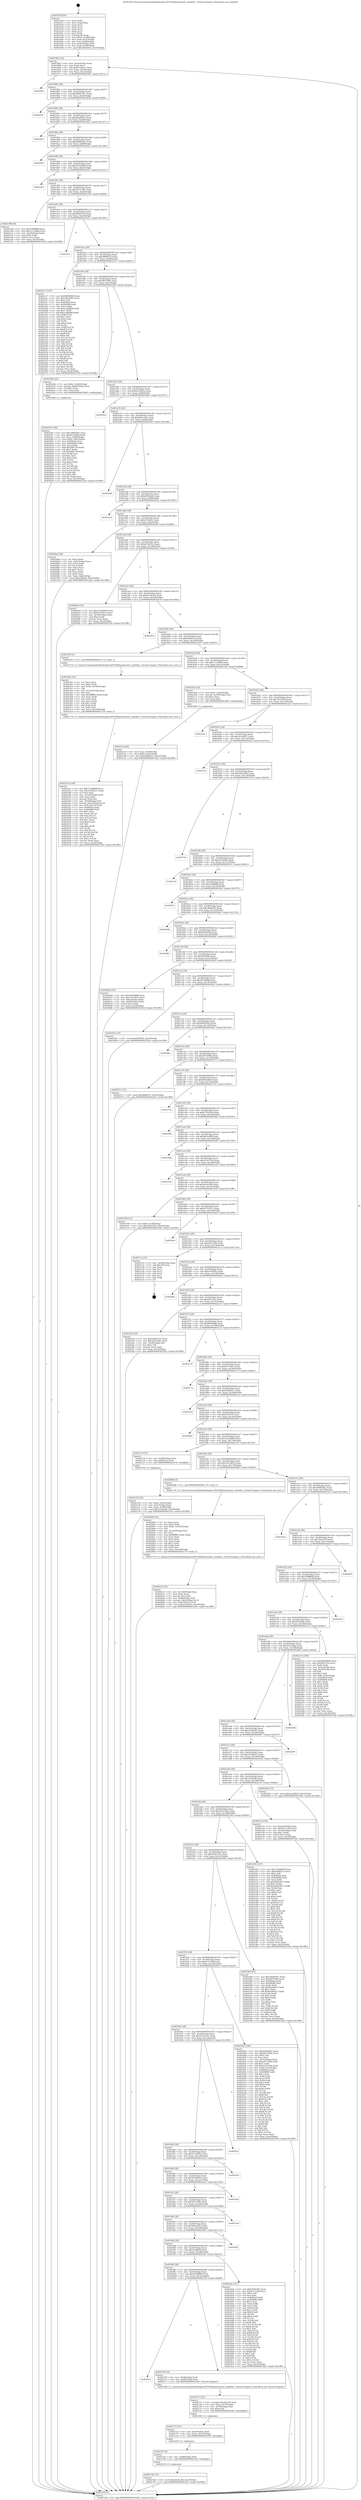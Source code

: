 digraph "0x401930" {
  label = "0x401930 (/mnt/c/Users/mathe/Desktop/tcc/POCII/binaries/extr_mathlib.c_VectorCompare_Final-ollvm.out::main(0))"
  labelloc = "t"
  node[shape=record]

  Entry [label="",width=0.3,height=0.3,shape=circle,fillcolor=black,style=filled]
  "0x401962" [label="{
     0x401962 [32]\l
     | [instrs]\l
     &nbsp;&nbsp;0x401962 \<+6\>: mov -0xc4(%rbp),%eax\l
     &nbsp;&nbsp;0x401968 \<+2\>: mov %eax,%ecx\l
     &nbsp;&nbsp;0x40196a \<+6\>: sub $0x81cb9ce7,%ecx\l
     &nbsp;&nbsp;0x401970 \<+6\>: mov %eax,-0xc8(%rbp)\l
     &nbsp;&nbsp;0x401976 \<+6\>: mov %ecx,-0xcc(%rbp)\l
     &nbsp;&nbsp;0x40197c \<+6\>: je 00000000004020fe \<main+0x7ce\>\l
  }"]
  "0x4020fe" [label="{
     0x4020fe\l
  }", style=dashed]
  "0x401982" [label="{
     0x401982 [28]\l
     | [instrs]\l
     &nbsp;&nbsp;0x401982 \<+5\>: jmp 0000000000401987 \<main+0x57\>\l
     &nbsp;&nbsp;0x401987 \<+6\>: mov -0xc8(%rbp),%eax\l
     &nbsp;&nbsp;0x40198d \<+5\>: sub $0x88d87911,%eax\l
     &nbsp;&nbsp;0x401992 \<+6\>: mov %eax,-0xd0(%rbp)\l
     &nbsp;&nbsp;0x401998 \<+6\>: je 000000000040283b \<main+0xf0b\>\l
  }"]
  Exit [label="",width=0.3,height=0.3,shape=circle,fillcolor=black,style=filled,peripheries=2]
  "0x40283b" [label="{
     0x40283b\l
  }", style=dashed]
  "0x40199e" [label="{
     0x40199e [28]\l
     | [instrs]\l
     &nbsp;&nbsp;0x40199e \<+5\>: jmp 00000000004019a3 \<main+0x73\>\l
     &nbsp;&nbsp;0x4019a3 \<+6\>: mov -0xc8(%rbp),%eax\l
     &nbsp;&nbsp;0x4019a9 \<+5\>: sub $0x8bad82e2,%eax\l
     &nbsp;&nbsp;0x4019ae \<+6\>: mov %eax,-0xd4(%rbp)\l
     &nbsp;&nbsp;0x4019b4 \<+6\>: je 0000000000402da1 \<main+0x1471\>\l
  }"]
  "0x40274b" [label="{
     0x40274b [15]\l
     | [instrs]\l
     &nbsp;&nbsp;0x40274b \<+10\>: movl $0xe6c42c6b,-0xc4(%rbp)\l
     &nbsp;&nbsp;0x402755 \<+5\>: jmp 000000000040332b \<main+0x19fb\>\l
  }"]
  "0x402da1" [label="{
     0x402da1\l
  }", style=dashed]
  "0x4019ba" [label="{
     0x4019ba [28]\l
     | [instrs]\l
     &nbsp;&nbsp;0x4019ba \<+5\>: jmp 00000000004019bf \<main+0x8f\>\l
     &nbsp;&nbsp;0x4019bf \<+6\>: mov -0xc8(%rbp),%eax\l
     &nbsp;&nbsp;0x4019c5 \<+5\>: sub $0x8d98e922,%eax\l
     &nbsp;&nbsp;0x4019ca \<+6\>: mov %eax,-0xd8(%rbp)\l
     &nbsp;&nbsp;0x4019d0 \<+6\>: je 0000000000402f2d \<main+0x15fd\>\l
  }"]
  "0x402742" [label="{
     0x402742 [9]\l
     | [instrs]\l
     &nbsp;&nbsp;0x402742 \<+4\>: mov -0x68(%rbp),%rdi\l
     &nbsp;&nbsp;0x402746 \<+5\>: call 0000000000401030 \<free@plt\>\l
     | [calls]\l
     &nbsp;&nbsp;0x401030 \{1\} (unknown)\l
  }"]
  "0x402f2d" [label="{
     0x402f2d\l
  }", style=dashed]
  "0x4019d6" [label="{
     0x4019d6 [28]\l
     | [instrs]\l
     &nbsp;&nbsp;0x4019d6 \<+5\>: jmp 00000000004019db \<main+0xab\>\l
     &nbsp;&nbsp;0x4019db \<+6\>: mov -0xc8(%rbp),%eax\l
     &nbsp;&nbsp;0x4019e1 \<+5\>: sub $0x923a0b06,%eax\l
     &nbsp;&nbsp;0x4019e6 \<+6\>: mov %eax,-0xdc(%rbp)\l
     &nbsp;&nbsp;0x4019ec \<+6\>: je 0000000000402ad7 \<main+0x11a7\>\l
  }"]
  "0x402733" [label="{
     0x402733 [15]\l
     | [instrs]\l
     &nbsp;&nbsp;0x402733 \<+4\>: mov -0x58(%rbp),%rdi\l
     &nbsp;&nbsp;0x402737 \<+6\>: mov %eax,-0x1ec(%rbp)\l
     &nbsp;&nbsp;0x40273d \<+5\>: call 0000000000401030 \<free@plt\>\l
     | [calls]\l
     &nbsp;&nbsp;0x401030 \{1\} (unknown)\l
  }"]
  "0x402ad7" [label="{
     0x402ad7\l
  }", style=dashed]
  "0x4019f2" [label="{
     0x4019f2 [28]\l
     | [instrs]\l
     &nbsp;&nbsp;0x4019f2 \<+5\>: jmp 00000000004019f7 \<main+0xc7\>\l
     &nbsp;&nbsp;0x4019f7 \<+6\>: mov -0xc8(%rbp),%eax\l
     &nbsp;&nbsp;0x4019fd \<+5\>: sub $0x927cc385,%eax\l
     &nbsp;&nbsp;0x401a02 \<+6\>: mov %eax,-0xe0(%rbp)\l
     &nbsp;&nbsp;0x401a08 \<+6\>: je 0000000000402198 \<main+0x868\>\l
  }"]
  "0x40271c" [label="{
     0x40271c [23]\l
     | [instrs]\l
     &nbsp;&nbsp;0x40271c \<+10\>: movabs $0x404159,%rdi\l
     &nbsp;&nbsp;0x402726 \<+3\>: mov %eax,-0x70(%rbp)\l
     &nbsp;&nbsp;0x402729 \<+3\>: mov -0x70(%rbp),%esi\l
     &nbsp;&nbsp;0x40272c \<+2\>: mov $0x0,%al\l
     &nbsp;&nbsp;0x40272e \<+5\>: call 0000000000401040 \<printf@plt\>\l
     | [calls]\l
     &nbsp;&nbsp;0x401040 \{1\} (unknown)\l
  }"]
  "0x402198" [label="{
     0x402198 [30]\l
     | [instrs]\l
     &nbsp;&nbsp;0x402198 \<+5\>: mov $0x1f98889f,%eax\l
     &nbsp;&nbsp;0x40219d \<+5\>: mov $0xc11c8468,%ecx\l
     &nbsp;&nbsp;0x4021a2 \<+3\>: mov -0x30(%rbp),%edx\l
     &nbsp;&nbsp;0x4021a5 \<+3\>: cmp $0x0,%edx\l
     &nbsp;&nbsp;0x4021a8 \<+3\>: cmove %ecx,%eax\l
     &nbsp;&nbsp;0x4021ab \<+6\>: mov %eax,-0xc4(%rbp)\l
     &nbsp;&nbsp;0x4021b1 \<+5\>: jmp 000000000040332b \<main+0x19fb\>\l
  }"]
  "0x401a0e" [label="{
     0x401a0e [28]\l
     | [instrs]\l
     &nbsp;&nbsp;0x401a0e \<+5\>: jmp 0000000000401a13 \<main+0xe3\>\l
     &nbsp;&nbsp;0x401a13 \<+6\>: mov -0xc8(%rbp),%eax\l
     &nbsp;&nbsp;0x401a19 \<+5\>: sub $0x9840413f,%eax\l
     &nbsp;&nbsp;0x401a1e \<+6\>: mov %eax,-0xe4(%rbp)\l
     &nbsp;&nbsp;0x401a24 \<+6\>: je 0000000000403221 \<main+0x18f1\>\l
  }"]
  "0x402012" [label="{
     0x402012\l
  }", style=dashed]
  "0x403221" [label="{
     0x403221\l
  }", style=dashed]
  "0x401a2a" [label="{
     0x401a2a [28]\l
     | [instrs]\l
     &nbsp;&nbsp;0x401a2a \<+5\>: jmp 0000000000401a2f \<main+0xff\>\l
     &nbsp;&nbsp;0x401a2f \<+6\>: mov -0xc8(%rbp),%eax\l
     &nbsp;&nbsp;0x401a35 \<+5\>: sub $0x988f4f15,%eax\l
     &nbsp;&nbsp;0x401a3a \<+6\>: mov %eax,-0xe8(%rbp)\l
     &nbsp;&nbsp;0x401a40 \<+6\>: je 00000000004021e7 \<main+0x8b7\>\l
  }"]
  "0x40270f" [label="{
     0x40270f [13]\l
     | [instrs]\l
     &nbsp;&nbsp;0x40270f \<+4\>: mov -0x58(%rbp),%rdi\l
     &nbsp;&nbsp;0x402713 \<+4\>: mov -0x68(%rbp),%rsi\l
     &nbsp;&nbsp;0x402717 \<+5\>: call 0000000000401290 \<VectorCompare\>\l
     | [calls]\l
     &nbsp;&nbsp;0x401290 \{1\} (/mnt/c/Users/mathe/Desktop/tcc/POCII/binaries/extr_mathlib.c_VectorCompare_Final-ollvm.out::VectorCompare)\l
  }"]
  "0x4021e7" [label="{
     0x4021e7 [147]\l
     | [instrs]\l
     &nbsp;&nbsp;0x4021e7 \<+5\>: mov $0xf66648d6,%eax\l
     &nbsp;&nbsp;0x4021ec \<+5\>: mov $0x1fb1600e,%ecx\l
     &nbsp;&nbsp;0x4021f1 \<+2\>: mov $0x1,%dl\l
     &nbsp;&nbsp;0x4021f3 \<+7\>: mov 0x4060a4,%esi\l
     &nbsp;&nbsp;0x4021fa \<+7\>: mov 0x406088,%edi\l
     &nbsp;&nbsp;0x402201 \<+3\>: mov %esi,%r8d\l
     &nbsp;&nbsp;0x402204 \<+7\>: sub $0xeca8bd8f,%r8d\l
     &nbsp;&nbsp;0x40220b \<+4\>: sub $0x1,%r8d\l
     &nbsp;&nbsp;0x40220f \<+7\>: add $0xeca8bd8f,%r8d\l
     &nbsp;&nbsp;0x402216 \<+4\>: imul %r8d,%esi\l
     &nbsp;&nbsp;0x40221a \<+3\>: and $0x1,%esi\l
     &nbsp;&nbsp;0x40221d \<+3\>: cmp $0x0,%esi\l
     &nbsp;&nbsp;0x402220 \<+4\>: sete %r9b\l
     &nbsp;&nbsp;0x402224 \<+3\>: cmp $0xa,%edi\l
     &nbsp;&nbsp;0x402227 \<+4\>: setl %r10b\l
     &nbsp;&nbsp;0x40222b \<+3\>: mov %r9b,%r11b\l
     &nbsp;&nbsp;0x40222e \<+4\>: xor $0xff,%r11b\l
     &nbsp;&nbsp;0x402232 \<+3\>: mov %r10b,%bl\l
     &nbsp;&nbsp;0x402235 \<+3\>: xor $0xff,%bl\l
     &nbsp;&nbsp;0x402238 \<+3\>: xor $0x0,%dl\l
     &nbsp;&nbsp;0x40223b \<+3\>: mov %r11b,%r14b\l
     &nbsp;&nbsp;0x40223e \<+4\>: and $0x0,%r14b\l
     &nbsp;&nbsp;0x402242 \<+3\>: and %dl,%r9b\l
     &nbsp;&nbsp;0x402245 \<+3\>: mov %bl,%r15b\l
     &nbsp;&nbsp;0x402248 \<+4\>: and $0x0,%r15b\l
     &nbsp;&nbsp;0x40224c \<+3\>: and %dl,%r10b\l
     &nbsp;&nbsp;0x40224f \<+3\>: or %r9b,%r14b\l
     &nbsp;&nbsp;0x402252 \<+3\>: or %r10b,%r15b\l
     &nbsp;&nbsp;0x402255 \<+3\>: xor %r15b,%r14b\l
     &nbsp;&nbsp;0x402258 \<+3\>: or %bl,%r11b\l
     &nbsp;&nbsp;0x40225b \<+4\>: xor $0xff,%r11b\l
     &nbsp;&nbsp;0x40225f \<+3\>: or $0x0,%dl\l
     &nbsp;&nbsp;0x402262 \<+3\>: and %dl,%r11b\l
     &nbsp;&nbsp;0x402265 \<+3\>: or %r11b,%r14b\l
     &nbsp;&nbsp;0x402268 \<+4\>: test $0x1,%r14b\l
     &nbsp;&nbsp;0x40226c \<+3\>: cmovne %ecx,%eax\l
     &nbsp;&nbsp;0x40226f \<+6\>: mov %eax,-0xc4(%rbp)\l
     &nbsp;&nbsp;0x402275 \<+5\>: jmp 000000000040332b \<main+0x19fb\>\l
  }"]
  "0x401a46" [label="{
     0x401a46 [28]\l
     | [instrs]\l
     &nbsp;&nbsp;0x401a46 \<+5\>: jmp 0000000000401a4b \<main+0x11b\>\l
     &nbsp;&nbsp;0x401a4b \<+6\>: mov -0xc8(%rbp),%eax\l
     &nbsp;&nbsp;0x401a51 \<+5\>: sub $0x99cf798e,%eax\l
     &nbsp;&nbsp;0x401a56 \<+6\>: mov %eax,-0xec(%rbp)\l
     &nbsp;&nbsp;0x401a5c \<+6\>: je 00000000004025db \<main+0xcab\>\l
  }"]
  "0x4026c4" [label="{
     0x4026c4 [39]\l
     | [instrs]\l
     &nbsp;&nbsp;0x4026c4 \<+6\>: mov -0x1e8(%rbp),%ecx\l
     &nbsp;&nbsp;0x4026ca \<+3\>: imul %eax,%ecx\l
     &nbsp;&nbsp;0x4026cd \<+3\>: movslq %ecx,%r8\l
     &nbsp;&nbsp;0x4026d0 \<+4\>: mov -0x68(%rbp),%r9\l
     &nbsp;&nbsp;0x4026d4 \<+4\>: movslq -0x6c(%rbp),%r10\l
     &nbsp;&nbsp;0x4026d8 \<+4\>: mov %r8,(%r9,%r10,8)\l
     &nbsp;&nbsp;0x4026dc \<+10\>: movl $0xa31f0c6c,-0xc4(%rbp)\l
     &nbsp;&nbsp;0x4026e6 \<+5\>: jmp 000000000040332b \<main+0x19fb\>\l
  }"]
  "0x4025db" [label="{
     0x4025db [23]\l
     | [instrs]\l
     &nbsp;&nbsp;0x4025db \<+7\>: movl $0x1,-0x60(%rbp)\l
     &nbsp;&nbsp;0x4025e2 \<+4\>: movslq -0x60(%rbp),%rax\l
     &nbsp;&nbsp;0x4025e6 \<+4\>: shl $0x3,%rax\l
     &nbsp;&nbsp;0x4025ea \<+3\>: mov %rax,%rdi\l
     &nbsp;&nbsp;0x4025ed \<+5\>: call 0000000000401060 \<malloc@plt\>\l
     | [calls]\l
     &nbsp;&nbsp;0x401060 \{1\} (unknown)\l
  }"]
  "0x401a62" [label="{
     0x401a62 [28]\l
     | [instrs]\l
     &nbsp;&nbsp;0x401a62 \<+5\>: jmp 0000000000401a67 \<main+0x137\>\l
     &nbsp;&nbsp;0x401a67 \<+6\>: mov -0xc8(%rbp),%eax\l
     &nbsp;&nbsp;0x401a6d \<+5\>: sub $0x9a18942e,%eax\l
     &nbsp;&nbsp;0x401a72 \<+6\>: mov %eax,-0xf0(%rbp)\l
     &nbsp;&nbsp;0x401a78 \<+6\>: je 00000000004029a5 \<main+0x1075\>\l
  }"]
  "0x402690" [label="{
     0x402690 [52]\l
     | [instrs]\l
     &nbsp;&nbsp;0x402690 \<+2\>: xor %ecx,%ecx\l
     &nbsp;&nbsp;0x402692 \<+5\>: mov $0x2,%edx\l
     &nbsp;&nbsp;0x402697 \<+6\>: mov %edx,-0x1e4(%rbp)\l
     &nbsp;&nbsp;0x40269d \<+1\>: cltd\l
     &nbsp;&nbsp;0x40269e \<+6\>: mov -0x1e4(%rbp),%esi\l
     &nbsp;&nbsp;0x4026a4 \<+2\>: idiv %esi\l
     &nbsp;&nbsp;0x4026a6 \<+6\>: imul $0xfffffffe,%edx,%edx\l
     &nbsp;&nbsp;0x4026ac \<+2\>: mov %ecx,%edi\l
     &nbsp;&nbsp;0x4026ae \<+2\>: sub %edx,%edi\l
     &nbsp;&nbsp;0x4026b0 \<+2\>: mov %ecx,%edx\l
     &nbsp;&nbsp;0x4026b2 \<+3\>: sub $0x1,%edx\l
     &nbsp;&nbsp;0x4026b5 \<+2\>: add %edx,%edi\l
     &nbsp;&nbsp;0x4026b7 \<+2\>: sub %edi,%ecx\l
     &nbsp;&nbsp;0x4026b9 \<+6\>: mov %ecx,-0x1e8(%rbp)\l
     &nbsp;&nbsp;0x4026bf \<+5\>: call 0000000000401170 \<next_i\>\l
     | [calls]\l
     &nbsp;&nbsp;0x401170 \{1\} (/mnt/c/Users/mathe/Desktop/tcc/POCII/binaries/extr_mathlib.c_VectorCompare_Final-ollvm.out::next_i)\l
  }"]
  "0x4029a5" [label="{
     0x4029a5\l
  }", style=dashed]
  "0x401a7e" [label="{
     0x401a7e [28]\l
     | [instrs]\l
     &nbsp;&nbsp;0x401a7e \<+5\>: jmp 0000000000401a83 \<main+0x153\>\l
     &nbsp;&nbsp;0x401a83 \<+6\>: mov -0xc8(%rbp),%eax\l
     &nbsp;&nbsp;0x401a89 \<+5\>: sub $0x9d01a5ac,%eax\l
     &nbsp;&nbsp;0x401a8e \<+6\>: mov %eax,-0xf4(%rbp)\l
     &nbsp;&nbsp;0x401a94 \<+6\>: je 0000000000403028 \<main+0x16f8\>\l
  }"]
  "0x4025f2" [label="{
     0x4025f2 [108]\l
     | [instrs]\l
     &nbsp;&nbsp;0x4025f2 \<+5\>: mov $0x18699391,%ecx\l
     &nbsp;&nbsp;0x4025f7 \<+5\>: mov $0xd432b9bf,%edx\l
     &nbsp;&nbsp;0x4025fc \<+4\>: mov %rax,-0x68(%rbp)\l
     &nbsp;&nbsp;0x402600 \<+7\>: movl $0x0,-0x6c(%rbp)\l
     &nbsp;&nbsp;0x402607 \<+7\>: mov 0x4060a4,%esi\l
     &nbsp;&nbsp;0x40260e \<+8\>: mov 0x406088,%r8d\l
     &nbsp;&nbsp;0x402616 \<+3\>: mov %esi,%r9d\l
     &nbsp;&nbsp;0x402619 \<+7\>: add $0x2ff6710f,%r9d\l
     &nbsp;&nbsp;0x402620 \<+4\>: sub $0x1,%r9d\l
     &nbsp;&nbsp;0x402624 \<+7\>: sub $0x2ff6710f,%r9d\l
     &nbsp;&nbsp;0x40262b \<+4\>: imul %r9d,%esi\l
     &nbsp;&nbsp;0x40262f \<+3\>: and $0x1,%esi\l
     &nbsp;&nbsp;0x402632 \<+3\>: cmp $0x0,%esi\l
     &nbsp;&nbsp;0x402635 \<+4\>: sete %r10b\l
     &nbsp;&nbsp;0x402639 \<+4\>: cmp $0xa,%r8d\l
     &nbsp;&nbsp;0x40263d \<+4\>: setl %r11b\l
     &nbsp;&nbsp;0x402641 \<+3\>: mov %r10b,%bl\l
     &nbsp;&nbsp;0x402644 \<+3\>: and %r11b,%bl\l
     &nbsp;&nbsp;0x402647 \<+3\>: xor %r11b,%r10b\l
     &nbsp;&nbsp;0x40264a \<+3\>: or %r10b,%bl\l
     &nbsp;&nbsp;0x40264d \<+3\>: test $0x1,%bl\l
     &nbsp;&nbsp;0x402650 \<+3\>: cmovne %edx,%ecx\l
     &nbsp;&nbsp;0x402653 \<+6\>: mov %ecx,-0xc4(%rbp)\l
     &nbsp;&nbsp;0x402659 \<+5\>: jmp 000000000040332b \<main+0x19fb\>\l
  }"]
  "0x403028" [label="{
     0x403028\l
  }", style=dashed]
  "0x401a9a" [label="{
     0x401a9a [28]\l
     | [instrs]\l
     &nbsp;&nbsp;0x401a9a \<+5\>: jmp 0000000000401a9f \<main+0x16f\>\l
     &nbsp;&nbsp;0x401a9f \<+6\>: mov -0xc8(%rbp),%eax\l
     &nbsp;&nbsp;0x401aa5 \<+5\>: sub $0xa0f0bea9,%eax\l
     &nbsp;&nbsp;0x401aaa \<+6\>: mov %eax,-0xf8(%rbp)\l
     &nbsp;&nbsp;0x401ab0 \<+6\>: je 00000000004032c4 \<main+0x1994\>\l
  }"]
  "0x401ff6" [label="{
     0x401ff6 [28]\l
     | [instrs]\l
     &nbsp;&nbsp;0x401ff6 \<+5\>: jmp 0000000000401ffb \<main+0x6cb\>\l
     &nbsp;&nbsp;0x401ffb \<+6\>: mov -0xc8(%rbp),%eax\l
     &nbsp;&nbsp;0x402001 \<+5\>: sub $0x5d28dfd9,%eax\l
     &nbsp;&nbsp;0x402006 \<+6\>: mov %eax,-0x1bc(%rbp)\l
     &nbsp;&nbsp;0x40200c \<+6\>: je 000000000040270f \<main+0xddf\>\l
  }"]
  "0x4032c4" [label="{
     0x4032c4\l
  }", style=dashed]
  "0x401ab6" [label="{
     0x401ab6 [28]\l
     | [instrs]\l
     &nbsp;&nbsp;0x401ab6 \<+5\>: jmp 0000000000401abb \<main+0x18b\>\l
     &nbsp;&nbsp;0x401abb \<+6\>: mov -0xc8(%rbp),%eax\l
     &nbsp;&nbsp;0x401ac1 \<+5\>: sub $0xa31f0c6c,%eax\l
     &nbsp;&nbsp;0x401ac6 \<+6\>: mov %eax,-0xfc(%rbp)\l
     &nbsp;&nbsp;0x401acc \<+6\>: je 00000000004026eb \<main+0xdbb\>\l
  }"]
  "0x40244a" [label="{
     0x40244a [137]\l
     | [instrs]\l
     &nbsp;&nbsp;0x40244a \<+5\>: mov $0x629fe481,%eax\l
     &nbsp;&nbsp;0x40244f \<+5\>: mov $0x4e7c33bf,%ecx\l
     &nbsp;&nbsp;0x402454 \<+2\>: mov $0x1,%dl\l
     &nbsp;&nbsp;0x402456 \<+2\>: xor %esi,%esi\l
     &nbsp;&nbsp;0x402458 \<+7\>: mov 0x4060a4,%edi\l
     &nbsp;&nbsp;0x40245f \<+8\>: mov 0x406088,%r8d\l
     &nbsp;&nbsp;0x402467 \<+3\>: sub $0x1,%esi\l
     &nbsp;&nbsp;0x40246a \<+3\>: mov %edi,%r9d\l
     &nbsp;&nbsp;0x40246d \<+3\>: add %esi,%r9d\l
     &nbsp;&nbsp;0x402470 \<+4\>: imul %r9d,%edi\l
     &nbsp;&nbsp;0x402474 \<+3\>: and $0x1,%edi\l
     &nbsp;&nbsp;0x402477 \<+3\>: cmp $0x0,%edi\l
     &nbsp;&nbsp;0x40247a \<+4\>: sete %r10b\l
     &nbsp;&nbsp;0x40247e \<+4\>: cmp $0xa,%r8d\l
     &nbsp;&nbsp;0x402482 \<+4\>: setl %r11b\l
     &nbsp;&nbsp;0x402486 \<+3\>: mov %r10b,%bl\l
     &nbsp;&nbsp;0x402489 \<+3\>: xor $0xff,%bl\l
     &nbsp;&nbsp;0x40248c \<+3\>: mov %r11b,%r14b\l
     &nbsp;&nbsp;0x40248f \<+4\>: xor $0xff,%r14b\l
     &nbsp;&nbsp;0x402493 \<+3\>: xor $0x1,%dl\l
     &nbsp;&nbsp;0x402496 \<+3\>: mov %bl,%r15b\l
     &nbsp;&nbsp;0x402499 \<+4\>: and $0xff,%r15b\l
     &nbsp;&nbsp;0x40249d \<+3\>: and %dl,%r10b\l
     &nbsp;&nbsp;0x4024a0 \<+3\>: mov %r14b,%r12b\l
     &nbsp;&nbsp;0x4024a3 \<+4\>: and $0xff,%r12b\l
     &nbsp;&nbsp;0x4024a7 \<+3\>: and %dl,%r11b\l
     &nbsp;&nbsp;0x4024aa \<+3\>: or %r10b,%r15b\l
     &nbsp;&nbsp;0x4024ad \<+3\>: or %r11b,%r12b\l
     &nbsp;&nbsp;0x4024b0 \<+3\>: xor %r12b,%r15b\l
     &nbsp;&nbsp;0x4024b3 \<+3\>: or %r14b,%bl\l
     &nbsp;&nbsp;0x4024b6 \<+3\>: xor $0xff,%bl\l
     &nbsp;&nbsp;0x4024b9 \<+3\>: or $0x1,%dl\l
     &nbsp;&nbsp;0x4024bc \<+2\>: and %dl,%bl\l
     &nbsp;&nbsp;0x4024be \<+3\>: or %bl,%r15b\l
     &nbsp;&nbsp;0x4024c1 \<+4\>: test $0x1,%r15b\l
     &nbsp;&nbsp;0x4024c5 \<+3\>: cmovne %ecx,%eax\l
     &nbsp;&nbsp;0x4024c8 \<+6\>: mov %eax,-0xc4(%rbp)\l
     &nbsp;&nbsp;0x4024ce \<+5\>: jmp 000000000040332b \<main+0x19fb\>\l
  }"]
  "0x4026eb" [label="{
     0x4026eb [36]\l
     | [instrs]\l
     &nbsp;&nbsp;0x4026eb \<+2\>: xor %eax,%eax\l
     &nbsp;&nbsp;0x4026ed \<+3\>: mov -0x6c(%rbp),%ecx\l
     &nbsp;&nbsp;0x4026f0 \<+2\>: mov %eax,%edx\l
     &nbsp;&nbsp;0x4026f2 \<+2\>: sub %ecx,%edx\l
     &nbsp;&nbsp;0x4026f4 \<+2\>: mov %eax,%ecx\l
     &nbsp;&nbsp;0x4026f6 \<+3\>: sub $0x1,%ecx\l
     &nbsp;&nbsp;0x4026f9 \<+2\>: add %ecx,%edx\l
     &nbsp;&nbsp;0x4026fb \<+2\>: sub %edx,%eax\l
     &nbsp;&nbsp;0x4026fd \<+3\>: mov %eax,-0x6c(%rbp)\l
     &nbsp;&nbsp;0x402700 \<+10\>: movl $0xd2ff1f0e,-0xc4(%rbp)\l
     &nbsp;&nbsp;0x40270a \<+5\>: jmp 000000000040332b \<main+0x19fb\>\l
  }"]
  "0x401ad2" [label="{
     0x401ad2 [28]\l
     | [instrs]\l
     &nbsp;&nbsp;0x401ad2 \<+5\>: jmp 0000000000401ad7 \<main+0x1a7\>\l
     &nbsp;&nbsp;0x401ad7 \<+6\>: mov -0xc8(%rbp),%eax\l
     &nbsp;&nbsp;0x401add \<+5\>: sub $0xa630c02c,%eax\l
     &nbsp;&nbsp;0x401ae2 \<+6\>: mov %eax,-0x100(%rbp)\l
     &nbsp;&nbsp;0x401ae8 \<+6\>: je 00000000004020e0 \<main+0x7b0\>\l
  }"]
  "0x401fda" [label="{
     0x401fda [28]\l
     | [instrs]\l
     &nbsp;&nbsp;0x401fda \<+5\>: jmp 0000000000401fdf \<main+0x6af\>\l
     &nbsp;&nbsp;0x401fdf \<+6\>: mov -0xc8(%rbp),%eax\l
     &nbsp;&nbsp;0x401fe5 \<+5\>: sub $0x5a2d893f,%eax\l
     &nbsp;&nbsp;0x401fea \<+6\>: mov %eax,-0x1b8(%rbp)\l
     &nbsp;&nbsp;0x401ff0 \<+6\>: je 000000000040244a \<main+0xb1a\>\l
  }"]
  "0x4020e0" [label="{
     0x4020e0 [30]\l
     | [instrs]\l
     &nbsp;&nbsp;0x4020e0 \<+5\>: mov $0x12a36809,%eax\l
     &nbsp;&nbsp;0x4020e5 \<+5\>: mov $0x81cb9ce7,%ecx\l
     &nbsp;&nbsp;0x4020ea \<+3\>: mov -0x34(%rbp),%edx\l
     &nbsp;&nbsp;0x4020ed \<+3\>: cmp $0x2,%edx\l
     &nbsp;&nbsp;0x4020f0 \<+3\>: cmovne %ecx,%eax\l
     &nbsp;&nbsp;0x4020f3 \<+6\>: mov %eax,-0xc4(%rbp)\l
     &nbsp;&nbsp;0x4020f9 \<+5\>: jmp 000000000040332b \<main+0x19fb\>\l
  }"]
  "0x401aee" [label="{
     0x401aee [28]\l
     | [instrs]\l
     &nbsp;&nbsp;0x401aee \<+5\>: jmp 0000000000401af3 \<main+0x1c3\>\l
     &nbsp;&nbsp;0x401af3 \<+6\>: mov -0xc8(%rbp),%eax\l
     &nbsp;&nbsp;0x401af9 \<+5\>: sub $0xbcc38344,%eax\l
     &nbsp;&nbsp;0x401afe \<+6\>: mov %eax,-0x104(%rbp)\l
     &nbsp;&nbsp;0x401b04 \<+6\>: je 0000000000402d7d \<main+0x144d\>\l
  }"]
  "0x40332b" [label="{
     0x40332b [5]\l
     | [instrs]\l
     &nbsp;&nbsp;0x40332b \<+5\>: jmp 0000000000401962 \<main+0x32\>\l
  }"]
  "0x401930" [label="{
     0x401930 [50]\l
     | [instrs]\l
     &nbsp;&nbsp;0x401930 \<+1\>: push %rbp\l
     &nbsp;&nbsp;0x401931 \<+3\>: mov %rsp,%rbp\l
     &nbsp;&nbsp;0x401934 \<+2\>: push %r15\l
     &nbsp;&nbsp;0x401936 \<+2\>: push %r14\l
     &nbsp;&nbsp;0x401938 \<+2\>: push %r13\l
     &nbsp;&nbsp;0x40193a \<+2\>: push %r12\l
     &nbsp;&nbsp;0x40193c \<+1\>: push %rbx\l
     &nbsp;&nbsp;0x40193d \<+7\>: sub $0x1f8,%rsp\l
     &nbsp;&nbsp;0x401944 \<+7\>: movl $0x0,-0x38(%rbp)\l
     &nbsp;&nbsp;0x40194b \<+3\>: mov %edi,-0x3c(%rbp)\l
     &nbsp;&nbsp;0x40194e \<+4\>: mov %rsi,-0x48(%rbp)\l
     &nbsp;&nbsp;0x401952 \<+3\>: mov -0x3c(%rbp),%edi\l
     &nbsp;&nbsp;0x401955 \<+3\>: mov %edi,-0x34(%rbp)\l
     &nbsp;&nbsp;0x401958 \<+10\>: movl $0xa630c02c,-0xc4(%rbp)\l
  }"]
  "0x4030f4" [label="{
     0x4030f4\l
  }", style=dashed]
  "0x402d7d" [label="{
     0x402d7d\l
  }", style=dashed]
  "0x401b0a" [label="{
     0x401b0a [28]\l
     | [instrs]\l
     &nbsp;&nbsp;0x401b0a \<+5\>: jmp 0000000000401b0f \<main+0x1df\>\l
     &nbsp;&nbsp;0x401b0f \<+6\>: mov -0xc8(%rbp),%eax\l
     &nbsp;&nbsp;0x401b15 \<+5\>: sub $0xbef08153,%eax\l
     &nbsp;&nbsp;0x401b1a \<+6\>: mov %eax,-0x108(%rbp)\l
     &nbsp;&nbsp;0x401b20 \<+6\>: je 0000000000402395 \<main+0xa65\>\l
  }"]
  "0x401fbe" [label="{
     0x401fbe [28]\l
     | [instrs]\l
     &nbsp;&nbsp;0x401fbe \<+5\>: jmp 0000000000401fc3 \<main+0x693\>\l
     &nbsp;&nbsp;0x401fc3 \<+6\>: mov -0xc8(%rbp),%eax\l
     &nbsp;&nbsp;0x401fc9 \<+5\>: sub $0x586a16b3,%eax\l
     &nbsp;&nbsp;0x401fce \<+6\>: mov %eax,-0x1b4(%rbp)\l
     &nbsp;&nbsp;0x401fd4 \<+6\>: je 00000000004030f4 \<main+0x17c4\>\l
  }"]
  "0x402395" [label="{
     0x402395 [5]\l
     | [instrs]\l
     &nbsp;&nbsp;0x402395 \<+5\>: call 0000000000401170 \<next_i\>\l
     | [calls]\l
     &nbsp;&nbsp;0x401170 \{1\} (/mnt/c/Users/mathe/Desktop/tcc/POCII/binaries/extr_mathlib.c_VectorCompare_Final-ollvm.out::next_i)\l
  }"]
  "0x401b26" [label="{
     0x401b26 [28]\l
     | [instrs]\l
     &nbsp;&nbsp;0x401b26 \<+5\>: jmp 0000000000401b2b \<main+0x1fb\>\l
     &nbsp;&nbsp;0x401b2b \<+6\>: mov -0xc8(%rbp),%eax\l
     &nbsp;&nbsp;0x401b31 \<+5\>: sub $0xc11c8468,%eax\l
     &nbsp;&nbsp;0x401b36 \<+6\>: mov %eax,-0x10c(%rbp)\l
     &nbsp;&nbsp;0x401b3c \<+6\>: je 00000000004021b6 \<main+0x886\>\l
  }"]
  "0x4031ed" [label="{
     0x4031ed\l
  }", style=dashed]
  "0x4021b6" [label="{
     0x4021b6 [23]\l
     | [instrs]\l
     &nbsp;&nbsp;0x4021b6 \<+7\>: movl $0x1,-0x50(%rbp)\l
     &nbsp;&nbsp;0x4021bd \<+4\>: movslq -0x50(%rbp),%rax\l
     &nbsp;&nbsp;0x4021c1 \<+4\>: shl $0x3,%rax\l
     &nbsp;&nbsp;0x4021c5 \<+3\>: mov %rax,%rdi\l
     &nbsp;&nbsp;0x4021c8 \<+5\>: call 0000000000401060 \<malloc@plt\>\l
     | [calls]\l
     &nbsp;&nbsp;0x401060 \{1\} (unknown)\l
  }"]
  "0x401b42" [label="{
     0x401b42 [28]\l
     | [instrs]\l
     &nbsp;&nbsp;0x401b42 \<+5\>: jmp 0000000000401b47 \<main+0x217\>\l
     &nbsp;&nbsp;0x401b47 \<+6\>: mov -0xc8(%rbp),%eax\l
     &nbsp;&nbsp;0x401b4d \<+5\>: sub $0xc5e7005f,%eax\l
     &nbsp;&nbsp;0x401b52 \<+6\>: mov %eax,-0x110(%rbp)\l
     &nbsp;&nbsp;0x401b58 \<+6\>: je 0000000000402c4a \<main+0x131a\>\l
  }"]
  "0x401fa2" [label="{
     0x401fa2 [28]\l
     | [instrs]\l
     &nbsp;&nbsp;0x401fa2 \<+5\>: jmp 0000000000401fa7 \<main+0x677\>\l
     &nbsp;&nbsp;0x401fa7 \<+6\>: mov -0xc8(%rbp),%eax\l
     &nbsp;&nbsp;0x401fad \<+5\>: sub $0x583c189c,%eax\l
     &nbsp;&nbsp;0x401fb2 \<+6\>: mov %eax,-0x1b0(%rbp)\l
     &nbsp;&nbsp;0x401fb8 \<+6\>: je 00000000004031ed \<main+0x18bd\>\l
  }"]
  "0x402c4a" [label="{
     0x402c4a\l
  }", style=dashed]
  "0x401b5e" [label="{
     0x401b5e [28]\l
     | [instrs]\l
     &nbsp;&nbsp;0x401b5e \<+5\>: jmp 0000000000401b63 \<main+0x233\>\l
     &nbsp;&nbsp;0x401b63 \<+6\>: mov -0xc8(%rbp),%eax\l
     &nbsp;&nbsp;0x401b69 \<+5\>: sub $0xc63c9027,%eax\l
     &nbsp;&nbsp;0x401b6e \<+6\>: mov %eax,-0x114(%rbp)\l
     &nbsp;&nbsp;0x401b74 \<+6\>: je 0000000000402e5a \<main+0x152a\>\l
  }"]
  "0x402ae6" [label="{
     0x402ae6\l
  }", style=dashed]
  "0x402e5a" [label="{
     0x402e5a\l
  }", style=dashed]
  "0x401b7a" [label="{
     0x401b7a [28]\l
     | [instrs]\l
     &nbsp;&nbsp;0x401b7a \<+5\>: jmp 0000000000401b7f \<main+0x24f\>\l
     &nbsp;&nbsp;0x401b7f \<+6\>: mov -0xc8(%rbp),%eax\l
     &nbsp;&nbsp;0x401b85 \<+5\>: sub $0xcb9a5d92,%eax\l
     &nbsp;&nbsp;0x401b8a \<+6\>: mov %eax,-0x118(%rbp)\l
     &nbsp;&nbsp;0x401b90 \<+6\>: je 00000000004027b5 \<main+0xe85\>\l
  }"]
  "0x401f86" [label="{
     0x401f86 [28]\l
     | [instrs]\l
     &nbsp;&nbsp;0x401f86 \<+5\>: jmp 0000000000401f8b \<main+0x65b\>\l
     &nbsp;&nbsp;0x401f8b \<+6\>: mov -0xc8(%rbp),%eax\l
     &nbsp;&nbsp;0x401f91 \<+5\>: sub $0x58148824,%eax\l
     &nbsp;&nbsp;0x401f96 \<+6\>: mov %eax,-0x1ac(%rbp)\l
     &nbsp;&nbsp;0x401f9c \<+6\>: je 0000000000402ae6 \<main+0x11b6\>\l
  }"]
  "0x4027b5" [label="{
     0x4027b5\l
  }", style=dashed]
  "0x401b96" [label="{
     0x401b96 [28]\l
     | [instrs]\l
     &nbsp;&nbsp;0x401b96 \<+5\>: jmp 0000000000401b9b \<main+0x26b\>\l
     &nbsp;&nbsp;0x401b9b \<+6\>: mov -0xc8(%rbp),%eax\l
     &nbsp;&nbsp;0x401ba1 \<+5\>: sub $0xcd55f2b0,%eax\l
     &nbsp;&nbsp;0x401ba6 \<+6\>: mov %eax,-0x11c(%rbp)\l
     &nbsp;&nbsp;0x401bac \<+6\>: je 000000000040215c \<main+0x82c\>\l
  }"]
  "0x4032d3" [label="{
     0x4032d3\l
  }", style=dashed]
  "0x40215c" [label="{
     0x40215c\l
  }", style=dashed]
  "0x401bb2" [label="{
     0x401bb2 [28]\l
     | [instrs]\l
     &nbsp;&nbsp;0x401bb2 \<+5\>: jmp 0000000000401bb7 \<main+0x287\>\l
     &nbsp;&nbsp;0x401bb7 \<+6\>: mov -0xc8(%rbp),%eax\l
     &nbsp;&nbsp;0x401bbd \<+5\>: sub $0xceed89f8,%eax\l
     &nbsp;&nbsp;0x401bc2 \<+6\>: mov %eax,-0x120(%rbp)\l
     &nbsp;&nbsp;0x401bc8 \<+6\>: je 0000000000402fa5 \<main+0x1675\>\l
  }"]
  "0x401f6a" [label="{
     0x401f6a [28]\l
     | [instrs]\l
     &nbsp;&nbsp;0x401f6a \<+5\>: jmp 0000000000401f6f \<main+0x63f\>\l
     &nbsp;&nbsp;0x401f6f \<+6\>: mov -0xc8(%rbp),%eax\l
     &nbsp;&nbsp;0x401f75 \<+5\>: sub $0x512cb893,%eax\l
     &nbsp;&nbsp;0x401f7a \<+6\>: mov %eax,-0x1a8(%rbp)\l
     &nbsp;&nbsp;0x401f80 \<+6\>: je 00000000004032d3 \<main+0x19a3\>\l
  }"]
  "0x402fa5" [label="{
     0x402fa5\l
  }", style=dashed]
  "0x401bce" [label="{
     0x401bce [28]\l
     | [instrs]\l
     &nbsp;&nbsp;0x401bce \<+5\>: jmp 0000000000401bd3 \<main+0x2a3\>\l
     &nbsp;&nbsp;0x401bd3 \<+6\>: mov -0xc8(%rbp),%eax\l
     &nbsp;&nbsp;0x401bd9 \<+5\>: sub $0xcfb6e045,%eax\l
     &nbsp;&nbsp;0x401bde \<+6\>: mov %eax,-0x124(%rbp)\l
     &nbsp;&nbsp;0x401be4 \<+6\>: je 0000000000402b4b \<main+0x121b\>\l
  }"]
  "0x402fcd" [label="{
     0x402fcd\l
  }", style=dashed]
  "0x402b4b" [label="{
     0x402b4b\l
  }", style=dashed]
  "0x401bea" [label="{
     0x401bea [28]\l
     | [instrs]\l
     &nbsp;&nbsp;0x401bea \<+5\>: jmp 0000000000401bef \<main+0x2bf\>\l
     &nbsp;&nbsp;0x401bef \<+6\>: mov -0xc8(%rbp),%eax\l
     &nbsp;&nbsp;0x401bf5 \<+5\>: sub $0xd04fe449,%eax\l
     &nbsp;&nbsp;0x401bfa \<+6\>: mov %eax,-0x128(%rbp)\l
     &nbsp;&nbsp;0x401c00 \<+6\>: je 0000000000402dfb \<main+0x14cb\>\l
  }"]
  "0x401f4e" [label="{
     0x401f4e [28]\l
     | [instrs]\l
     &nbsp;&nbsp;0x401f4e \<+5\>: jmp 0000000000401f53 \<main+0x623\>\l
     &nbsp;&nbsp;0x401f53 \<+6\>: mov -0xc8(%rbp),%eax\l
     &nbsp;&nbsp;0x401f59 \<+5\>: sub $0x50101a01,%eax\l
     &nbsp;&nbsp;0x401f5e \<+6\>: mov %eax,-0x1a4(%rbp)\l
     &nbsp;&nbsp;0x401f64 \<+6\>: je 0000000000402fcd \<main+0x169d\>\l
  }"]
  "0x402dfb" [label="{
     0x402dfb\l
  }", style=dashed]
  "0x401c06" [label="{
     0x401c06 [28]\l
     | [instrs]\l
     &nbsp;&nbsp;0x401c06 \<+5\>: jmp 0000000000401c0b \<main+0x2db\>\l
     &nbsp;&nbsp;0x401c0b \<+6\>: mov -0xc8(%rbp),%eax\l
     &nbsp;&nbsp;0x401c11 \<+5\>: sub $0xd2ff1f0e,%eax\l
     &nbsp;&nbsp;0x401c16 \<+6\>: mov %eax,-0x12c(%rbp)\l
     &nbsp;&nbsp;0x401c1c \<+6\>: je 000000000040266d \<main+0xd3d\>\l
  }"]
  "0x4024d3" [label="{
     0x4024d3 [158]\l
     | [instrs]\l
     &nbsp;&nbsp;0x4024d3 \<+5\>: mov $0x629fe481,%eax\l
     &nbsp;&nbsp;0x4024d8 \<+5\>: mov $0xd6735f9e,%ecx\l
     &nbsp;&nbsp;0x4024dd \<+2\>: mov $0x1,%dl\l
     &nbsp;&nbsp;0x4024df \<+2\>: xor %esi,%esi\l
     &nbsp;&nbsp;0x4024e1 \<+3\>: mov -0x5c(%rbp),%edi\l
     &nbsp;&nbsp;0x4024e4 \<+6\>: sub $0xad133294,%edi\l
     &nbsp;&nbsp;0x4024ea \<+3\>: add $0x1,%edi\l
     &nbsp;&nbsp;0x4024ed \<+6\>: add $0xad133294,%edi\l
     &nbsp;&nbsp;0x4024f3 \<+3\>: mov %edi,-0x5c(%rbp)\l
     &nbsp;&nbsp;0x4024f6 \<+7\>: mov 0x4060a4,%edi\l
     &nbsp;&nbsp;0x4024fd \<+8\>: mov 0x406088,%r8d\l
     &nbsp;&nbsp;0x402505 \<+3\>: sub $0x1,%esi\l
     &nbsp;&nbsp;0x402508 \<+3\>: mov %edi,%r9d\l
     &nbsp;&nbsp;0x40250b \<+3\>: add %esi,%r9d\l
     &nbsp;&nbsp;0x40250e \<+4\>: imul %r9d,%edi\l
     &nbsp;&nbsp;0x402512 \<+3\>: and $0x1,%edi\l
     &nbsp;&nbsp;0x402515 \<+3\>: cmp $0x0,%edi\l
     &nbsp;&nbsp;0x402518 \<+4\>: sete %r10b\l
     &nbsp;&nbsp;0x40251c \<+4\>: cmp $0xa,%r8d\l
     &nbsp;&nbsp;0x402520 \<+4\>: setl %r11b\l
     &nbsp;&nbsp;0x402524 \<+3\>: mov %r10b,%bl\l
     &nbsp;&nbsp;0x402527 \<+3\>: xor $0xff,%bl\l
     &nbsp;&nbsp;0x40252a \<+3\>: mov %r11b,%r14b\l
     &nbsp;&nbsp;0x40252d \<+4\>: xor $0xff,%r14b\l
     &nbsp;&nbsp;0x402531 \<+3\>: xor $0x1,%dl\l
     &nbsp;&nbsp;0x402534 \<+3\>: mov %bl,%r15b\l
     &nbsp;&nbsp;0x402537 \<+4\>: and $0xff,%r15b\l
     &nbsp;&nbsp;0x40253b \<+3\>: and %dl,%r10b\l
     &nbsp;&nbsp;0x40253e \<+3\>: mov %r14b,%r12b\l
     &nbsp;&nbsp;0x402541 \<+4\>: and $0xff,%r12b\l
     &nbsp;&nbsp;0x402545 \<+3\>: and %dl,%r11b\l
     &nbsp;&nbsp;0x402548 \<+3\>: or %r10b,%r15b\l
     &nbsp;&nbsp;0x40254b \<+3\>: or %r11b,%r12b\l
     &nbsp;&nbsp;0x40254e \<+3\>: xor %r12b,%r15b\l
     &nbsp;&nbsp;0x402551 \<+3\>: or %r14b,%bl\l
     &nbsp;&nbsp;0x402554 \<+3\>: xor $0xff,%bl\l
     &nbsp;&nbsp;0x402557 \<+3\>: or $0x1,%dl\l
     &nbsp;&nbsp;0x40255a \<+2\>: and %dl,%bl\l
     &nbsp;&nbsp;0x40255c \<+3\>: or %bl,%r15b\l
     &nbsp;&nbsp;0x40255f \<+4\>: test $0x1,%r15b\l
     &nbsp;&nbsp;0x402563 \<+3\>: cmovne %ecx,%eax\l
     &nbsp;&nbsp;0x402566 \<+6\>: mov %eax,-0xc4(%rbp)\l
     &nbsp;&nbsp;0x40256c \<+5\>: jmp 000000000040332b \<main+0x19fb\>\l
  }"]
  "0x40266d" [label="{
     0x40266d [30]\l
     | [instrs]\l
     &nbsp;&nbsp;0x40266d \<+5\>: mov $0x5d28dfd9,%eax\l
     &nbsp;&nbsp;0x402672 \<+5\>: mov $0x143c3835,%ecx\l
     &nbsp;&nbsp;0x402677 \<+3\>: mov -0x6c(%rbp),%edx\l
     &nbsp;&nbsp;0x40267a \<+3\>: cmp -0x60(%rbp),%edx\l
     &nbsp;&nbsp;0x40267d \<+3\>: cmovl %ecx,%eax\l
     &nbsp;&nbsp;0x402680 \<+6\>: mov %eax,-0xc4(%rbp)\l
     &nbsp;&nbsp;0x402686 \<+5\>: jmp 000000000040332b \<main+0x19fb\>\l
  }"]
  "0x401c22" [label="{
     0x401c22 [28]\l
     | [instrs]\l
     &nbsp;&nbsp;0x401c22 \<+5\>: jmp 0000000000401c27 \<main+0x2f7\>\l
     &nbsp;&nbsp;0x401c27 \<+6\>: mov -0xc8(%rbp),%eax\l
     &nbsp;&nbsp;0x401c2d \<+5\>: sub $0xd432b9bf,%eax\l
     &nbsp;&nbsp;0x401c32 \<+6\>: mov %eax,-0x130(%rbp)\l
     &nbsp;&nbsp;0x401c38 \<+6\>: je 000000000040265e \<main+0xd2e\>\l
  }"]
  "0x401f32" [label="{
     0x401f32 [28]\l
     | [instrs]\l
     &nbsp;&nbsp;0x401f32 \<+5\>: jmp 0000000000401f37 \<main+0x607\>\l
     &nbsp;&nbsp;0x401f37 \<+6\>: mov -0xc8(%rbp),%eax\l
     &nbsp;&nbsp;0x401f3d \<+5\>: sub $0x4e7c33bf,%eax\l
     &nbsp;&nbsp;0x401f42 \<+6\>: mov %eax,-0x1a0(%rbp)\l
     &nbsp;&nbsp;0x401f48 \<+6\>: je 00000000004024d3 \<main+0xba3\>\l
  }"]
  "0x40265e" [label="{
     0x40265e [15]\l
     | [instrs]\l
     &nbsp;&nbsp;0x40265e \<+10\>: movl $0xd2ff1f0e,-0xc4(%rbp)\l
     &nbsp;&nbsp;0x402668 \<+5\>: jmp 000000000040332b \<main+0x19fb\>\l
  }"]
  "0x401c3e" [label="{
     0x401c3e [28]\l
     | [instrs]\l
     &nbsp;&nbsp;0x401c3e \<+5\>: jmp 0000000000401c43 \<main+0x313\>\l
     &nbsp;&nbsp;0x401c43 \<+6\>: mov -0xc8(%rbp),%eax\l
     &nbsp;&nbsp;0x401c49 \<+5\>: sub $0xd5b805e8,%eax\l
     &nbsp;&nbsp;0x401c4e \<+6\>: mov %eax,-0x134(%rbp)\l
     &nbsp;&nbsp;0x401c54 \<+6\>: je 0000000000402d6e \<main+0x143e\>\l
  }"]
  "0x402580" [label="{
     0x402580 [91]\l
     | [instrs]\l
     &nbsp;&nbsp;0x402580 \<+5\>: mov $0x18699391,%eax\l
     &nbsp;&nbsp;0x402585 \<+5\>: mov $0x99cf798e,%ecx\l
     &nbsp;&nbsp;0x40258a \<+7\>: mov 0x4060a4,%edx\l
     &nbsp;&nbsp;0x402591 \<+7\>: mov 0x406088,%esi\l
     &nbsp;&nbsp;0x402598 \<+2\>: mov %edx,%edi\l
     &nbsp;&nbsp;0x40259a \<+6\>: sub $0xb4e6b221,%edi\l
     &nbsp;&nbsp;0x4025a0 \<+3\>: sub $0x1,%edi\l
     &nbsp;&nbsp;0x4025a3 \<+6\>: add $0xb4e6b221,%edi\l
     &nbsp;&nbsp;0x4025a9 \<+3\>: imul %edi,%edx\l
     &nbsp;&nbsp;0x4025ac \<+3\>: and $0x1,%edx\l
     &nbsp;&nbsp;0x4025af \<+3\>: cmp $0x0,%edx\l
     &nbsp;&nbsp;0x4025b2 \<+4\>: sete %r8b\l
     &nbsp;&nbsp;0x4025b6 \<+3\>: cmp $0xa,%esi\l
     &nbsp;&nbsp;0x4025b9 \<+4\>: setl %r9b\l
     &nbsp;&nbsp;0x4025bd \<+3\>: mov %r8b,%r10b\l
     &nbsp;&nbsp;0x4025c0 \<+3\>: and %r9b,%r10b\l
     &nbsp;&nbsp;0x4025c3 \<+3\>: xor %r9b,%r8b\l
     &nbsp;&nbsp;0x4025c6 \<+3\>: or %r8b,%r10b\l
     &nbsp;&nbsp;0x4025c9 \<+4\>: test $0x1,%r10b\l
     &nbsp;&nbsp;0x4025cd \<+3\>: cmovne %ecx,%eax\l
     &nbsp;&nbsp;0x4025d0 \<+6\>: mov %eax,-0xc4(%rbp)\l
     &nbsp;&nbsp;0x4025d6 \<+5\>: jmp 000000000040332b \<main+0x19fb\>\l
  }"]
  "0x402d6e" [label="{
     0x402d6e\l
  }", style=dashed]
  "0x401c5a" [label="{
     0x401c5a [28]\l
     | [instrs]\l
     &nbsp;&nbsp;0x401c5a \<+5\>: jmp 0000000000401c5f \<main+0x32f\>\l
     &nbsp;&nbsp;0x401c5f \<+6\>: mov -0xc8(%rbp),%eax\l
     &nbsp;&nbsp;0x401c65 \<+5\>: sub $0xd6735f9e,%eax\l
     &nbsp;&nbsp;0x401c6a \<+6\>: mov %eax,-0x138(%rbp)\l
     &nbsp;&nbsp;0x401c70 \<+6\>: je 0000000000402571 \<main+0xc41\>\l
  }"]
  "0x4023ce" [label="{
     0x4023ce [109]\l
     | [instrs]\l
     &nbsp;&nbsp;0x4023ce \<+5\>: mov $0x72e488d9,%ecx\l
     &nbsp;&nbsp;0x4023d3 \<+5\>: mov $0x33a98a21,%edx\l
     &nbsp;&nbsp;0x4023d8 \<+2\>: xor %esi,%esi\l
     &nbsp;&nbsp;0x4023da \<+6\>: mov -0x1e0(%rbp),%edi\l
     &nbsp;&nbsp;0x4023e0 \<+3\>: imul %eax,%edi\l
     &nbsp;&nbsp;0x4023e3 \<+3\>: movslq %edi,%r8\l
     &nbsp;&nbsp;0x4023e6 \<+4\>: mov -0x58(%rbp),%r9\l
     &nbsp;&nbsp;0x4023ea \<+4\>: movslq -0x5c(%rbp),%r10\l
     &nbsp;&nbsp;0x4023ee \<+4\>: mov %r8,(%r9,%r10,8)\l
     &nbsp;&nbsp;0x4023f2 \<+7\>: mov 0x4060a4,%eax\l
     &nbsp;&nbsp;0x4023f9 \<+7\>: mov 0x406088,%edi\l
     &nbsp;&nbsp;0x402400 \<+3\>: sub $0x1,%esi\l
     &nbsp;&nbsp;0x402403 \<+3\>: mov %eax,%r11d\l
     &nbsp;&nbsp;0x402406 \<+3\>: add %esi,%r11d\l
     &nbsp;&nbsp;0x402409 \<+4\>: imul %r11d,%eax\l
     &nbsp;&nbsp;0x40240d \<+3\>: and $0x1,%eax\l
     &nbsp;&nbsp;0x402410 \<+3\>: cmp $0x0,%eax\l
     &nbsp;&nbsp;0x402413 \<+3\>: sete %bl\l
     &nbsp;&nbsp;0x402416 \<+3\>: cmp $0xa,%edi\l
     &nbsp;&nbsp;0x402419 \<+4\>: setl %r14b\l
     &nbsp;&nbsp;0x40241d \<+3\>: mov %bl,%r15b\l
     &nbsp;&nbsp;0x402420 \<+3\>: and %r14b,%r15b\l
     &nbsp;&nbsp;0x402423 \<+3\>: xor %r14b,%bl\l
     &nbsp;&nbsp;0x402426 \<+3\>: or %bl,%r15b\l
     &nbsp;&nbsp;0x402429 \<+4\>: test $0x1,%r15b\l
     &nbsp;&nbsp;0x40242d \<+3\>: cmovne %edx,%ecx\l
     &nbsp;&nbsp;0x402430 \<+6\>: mov %ecx,-0xc4(%rbp)\l
     &nbsp;&nbsp;0x402436 \<+5\>: jmp 000000000040332b \<main+0x19fb\>\l
  }"]
  "0x402571" [label="{
     0x402571 [15]\l
     | [instrs]\l
     &nbsp;&nbsp;0x402571 \<+10\>: movl $0x988f4f15,-0xc4(%rbp)\l
     &nbsp;&nbsp;0x40257b \<+5\>: jmp 000000000040332b \<main+0x19fb\>\l
  }"]
  "0x401c76" [label="{
     0x401c76 [28]\l
     | [instrs]\l
     &nbsp;&nbsp;0x401c76 \<+5\>: jmp 0000000000401c7b \<main+0x34b\>\l
     &nbsp;&nbsp;0x401c7b \<+6\>: mov -0xc8(%rbp),%eax\l
     &nbsp;&nbsp;0x401c81 \<+5\>: sub $0xd6d2e6a0,%eax\l
     &nbsp;&nbsp;0x401c86 \<+6\>: mov %eax,-0x13c(%rbp)\l
     &nbsp;&nbsp;0x401c8c \<+6\>: je 000000000040275a \<main+0xe2a\>\l
  }"]
  "0x40239a" [label="{
     0x40239a [52]\l
     | [instrs]\l
     &nbsp;&nbsp;0x40239a \<+2\>: xor %ecx,%ecx\l
     &nbsp;&nbsp;0x40239c \<+5\>: mov $0x2,%edx\l
     &nbsp;&nbsp;0x4023a1 \<+6\>: mov %edx,-0x1dc(%rbp)\l
     &nbsp;&nbsp;0x4023a7 \<+1\>: cltd\l
     &nbsp;&nbsp;0x4023a8 \<+6\>: mov -0x1dc(%rbp),%esi\l
     &nbsp;&nbsp;0x4023ae \<+2\>: idiv %esi\l
     &nbsp;&nbsp;0x4023b0 \<+6\>: imul $0xfffffffe,%edx,%edx\l
     &nbsp;&nbsp;0x4023b6 \<+2\>: mov %ecx,%edi\l
     &nbsp;&nbsp;0x4023b8 \<+2\>: sub %edx,%edi\l
     &nbsp;&nbsp;0x4023ba \<+2\>: mov %ecx,%edx\l
     &nbsp;&nbsp;0x4023bc \<+3\>: sub $0x1,%edx\l
     &nbsp;&nbsp;0x4023bf \<+2\>: add %edx,%edi\l
     &nbsp;&nbsp;0x4023c1 \<+2\>: sub %edi,%ecx\l
     &nbsp;&nbsp;0x4023c3 \<+6\>: mov %ecx,-0x1e0(%rbp)\l
     &nbsp;&nbsp;0x4023c9 \<+5\>: call 0000000000401170 \<next_i\>\l
     | [calls]\l
     &nbsp;&nbsp;0x401170 \{1\} (/mnt/c/Users/mathe/Desktop/tcc/POCII/binaries/extr_mathlib.c_VectorCompare_Final-ollvm.out::next_i)\l
  }"]
  "0x40275a" [label="{
     0x40275a\l
  }", style=dashed]
  "0x401c92" [label="{
     0x401c92 [28]\l
     | [instrs]\l
     &nbsp;&nbsp;0x401c92 \<+5\>: jmp 0000000000401c97 \<main+0x367\>\l
     &nbsp;&nbsp;0x401c97 \<+6\>: mov -0xc8(%rbp),%eax\l
     &nbsp;&nbsp;0x401c9d \<+5\>: sub $0xd7f53d5d,%eax\l
     &nbsp;&nbsp;0x401ca2 \<+6\>: mov %eax,-0x140(%rbp)\l
     &nbsp;&nbsp;0x401ca8 \<+6\>: je 00000000004029fb \<main+0x10cb\>\l
  }"]
  "0x401f16" [label="{
     0x401f16 [28]\l
     | [instrs]\l
     &nbsp;&nbsp;0x401f16 \<+5\>: jmp 0000000000401f1b \<main+0x5eb\>\l
     &nbsp;&nbsp;0x401f1b \<+6\>: mov -0xc8(%rbp),%eax\l
     &nbsp;&nbsp;0x401f21 \<+5\>: sub $0x42691533,%eax\l
     &nbsp;&nbsp;0x401f26 \<+6\>: mov %eax,-0x19c(%rbp)\l
     &nbsp;&nbsp;0x401f2c \<+6\>: je 0000000000402580 \<main+0xc50\>\l
  }"]
  "0x4029fb" [label="{
     0x4029fb\l
  }", style=dashed]
  "0x401cae" [label="{
     0x401cae [28]\l
     | [instrs]\l
     &nbsp;&nbsp;0x401cae \<+5\>: jmp 0000000000401cb3 \<main+0x383\>\l
     &nbsp;&nbsp;0x401cb3 \<+6\>: mov -0xc8(%rbp),%eax\l
     &nbsp;&nbsp;0x401cb9 \<+5\>: sub $0xdbf1ef89,%eax\l
     &nbsp;&nbsp;0x401cbe \<+6\>: mov %eax,-0x144(%rbp)\l
     &nbsp;&nbsp;0x401cc4 \<+6\>: je 00000000004030d6 \<main+0x17a6\>\l
  }"]
  "0x402302" [label="{
     0x402302 [147]\l
     | [instrs]\l
     &nbsp;&nbsp;0x402302 \<+5\>: mov $0x72e488d9,%eax\l
     &nbsp;&nbsp;0x402307 \<+5\>: mov $0xbef08153,%ecx\l
     &nbsp;&nbsp;0x40230c \<+2\>: mov $0x1,%dl\l
     &nbsp;&nbsp;0x40230e \<+7\>: mov 0x4060a4,%esi\l
     &nbsp;&nbsp;0x402315 \<+7\>: mov 0x406088,%edi\l
     &nbsp;&nbsp;0x40231c \<+3\>: mov %esi,%r8d\l
     &nbsp;&nbsp;0x40231f \<+7\>: sub $0x288a567c,%r8d\l
     &nbsp;&nbsp;0x402326 \<+4\>: sub $0x1,%r8d\l
     &nbsp;&nbsp;0x40232a \<+7\>: add $0x288a567c,%r8d\l
     &nbsp;&nbsp;0x402331 \<+4\>: imul %r8d,%esi\l
     &nbsp;&nbsp;0x402335 \<+3\>: and $0x1,%esi\l
     &nbsp;&nbsp;0x402338 \<+3\>: cmp $0x0,%esi\l
     &nbsp;&nbsp;0x40233b \<+4\>: sete %r9b\l
     &nbsp;&nbsp;0x40233f \<+3\>: cmp $0xa,%edi\l
     &nbsp;&nbsp;0x402342 \<+4\>: setl %r10b\l
     &nbsp;&nbsp;0x402346 \<+3\>: mov %r9b,%r11b\l
     &nbsp;&nbsp;0x402349 \<+4\>: xor $0xff,%r11b\l
     &nbsp;&nbsp;0x40234d \<+3\>: mov %r10b,%bl\l
     &nbsp;&nbsp;0x402350 \<+3\>: xor $0xff,%bl\l
     &nbsp;&nbsp;0x402353 \<+3\>: xor $0x1,%dl\l
     &nbsp;&nbsp;0x402356 \<+3\>: mov %r11b,%r14b\l
     &nbsp;&nbsp;0x402359 \<+4\>: and $0xff,%r14b\l
     &nbsp;&nbsp;0x40235d \<+3\>: and %dl,%r9b\l
     &nbsp;&nbsp;0x402360 \<+3\>: mov %bl,%r15b\l
     &nbsp;&nbsp;0x402363 \<+4\>: and $0xff,%r15b\l
     &nbsp;&nbsp;0x402367 \<+3\>: and %dl,%r10b\l
     &nbsp;&nbsp;0x40236a \<+3\>: or %r9b,%r14b\l
     &nbsp;&nbsp;0x40236d \<+3\>: or %r10b,%r15b\l
     &nbsp;&nbsp;0x402370 \<+3\>: xor %r15b,%r14b\l
     &nbsp;&nbsp;0x402373 \<+3\>: or %bl,%r11b\l
     &nbsp;&nbsp;0x402376 \<+4\>: xor $0xff,%r11b\l
     &nbsp;&nbsp;0x40237a \<+3\>: or $0x1,%dl\l
     &nbsp;&nbsp;0x40237d \<+3\>: and %dl,%r11b\l
     &nbsp;&nbsp;0x402380 \<+3\>: or %r11b,%r14b\l
     &nbsp;&nbsp;0x402383 \<+4\>: test $0x1,%r14b\l
     &nbsp;&nbsp;0x402387 \<+3\>: cmovne %ecx,%eax\l
     &nbsp;&nbsp;0x40238a \<+6\>: mov %eax,-0xc4(%rbp)\l
     &nbsp;&nbsp;0x402390 \<+5\>: jmp 000000000040332b \<main+0x19fb\>\l
  }"]
  "0x4030d6" [label="{
     0x4030d6\l
  }", style=dashed]
  "0x401cca" [label="{
     0x401cca [28]\l
     | [instrs]\l
     &nbsp;&nbsp;0x401cca \<+5\>: jmp 0000000000401ccf \<main+0x39f\>\l
     &nbsp;&nbsp;0x401ccf \<+6\>: mov -0xc8(%rbp),%eax\l
     &nbsp;&nbsp;0x401cd5 \<+5\>: sub $0xe35475c8,%eax\l
     &nbsp;&nbsp;0x401cda \<+6\>: mov %eax,-0x148(%rbp)\l
     &nbsp;&nbsp;0x401ce0 \<+6\>: je 0000000000403230 \<main+0x1900\>\l
  }"]
  "0x4021cd" [label="{
     0x4021cd [26]\l
     | [instrs]\l
     &nbsp;&nbsp;0x4021cd \<+4\>: mov %rax,-0x58(%rbp)\l
     &nbsp;&nbsp;0x4021d1 \<+7\>: movl $0x0,-0x5c(%rbp)\l
     &nbsp;&nbsp;0x4021d8 \<+10\>: movl $0x988f4f15,-0xc4(%rbp)\l
     &nbsp;&nbsp;0x4021e2 \<+5\>: jmp 000000000040332b \<main+0x19fb\>\l
  }"]
  "0x403230" [label="{
     0x403230\l
  }", style=dashed]
  "0x401ce6" [label="{
     0x401ce6 [28]\l
     | [instrs]\l
     &nbsp;&nbsp;0x401ce6 \<+5\>: jmp 0000000000401ceb \<main+0x3bb\>\l
     &nbsp;&nbsp;0x401ceb \<+6\>: mov -0xc8(%rbp),%eax\l
     &nbsp;&nbsp;0x401cf1 \<+5\>: sub $0xe6c42c6b,%eax\l
     &nbsp;&nbsp;0x401cf6 \<+6\>: mov %eax,-0x14c(%rbp)\l
     &nbsp;&nbsp;0x401cfc \<+6\>: je 0000000000403108 \<main+0x17d8\>\l
  }"]
  "0x401efa" [label="{
     0x401efa [28]\l
     | [instrs]\l
     &nbsp;&nbsp;0x401efa \<+5\>: jmp 0000000000401eff \<main+0x5cf\>\l
     &nbsp;&nbsp;0x401eff \<+6\>: mov -0xc8(%rbp),%eax\l
     &nbsp;&nbsp;0x401f05 \<+5\>: sub $0x3d327d81,%eax\l
     &nbsp;&nbsp;0x401f0a \<+6\>: mov %eax,-0x198(%rbp)\l
     &nbsp;&nbsp;0x401f10 \<+6\>: je 0000000000402302 \<main+0x9d2\>\l
  }"]
  "0x403108" [label="{
     0x403108 [22]\l
     | [instrs]\l
     &nbsp;&nbsp;0x403108 \<+7\>: movl $0x0,-0x38(%rbp)\l
     &nbsp;&nbsp;0x40310f \<+10\>: movl $0xe9d13f29,-0xc4(%rbp)\l
     &nbsp;&nbsp;0x403119 \<+5\>: jmp 000000000040332b \<main+0x19fb\>\l
  }"]
  "0x401d02" [label="{
     0x401d02 [28]\l
     | [instrs]\l
     &nbsp;&nbsp;0x401d02 \<+5\>: jmp 0000000000401d07 \<main+0x3d7\>\l
     &nbsp;&nbsp;0x401d07 \<+6\>: mov -0xc8(%rbp),%eax\l
     &nbsp;&nbsp;0x401d0d \<+5\>: sub $0xe9752a15,%eax\l
     &nbsp;&nbsp;0x401d12 \<+6\>: mov %eax,-0x150(%rbp)\l
     &nbsp;&nbsp;0x401d18 \<+6\>: je 0000000000402bc9 \<main+0x1299\>\l
  }"]
  "0x40213e" [label="{
     0x40213e [30]\l
     | [instrs]\l
     &nbsp;&nbsp;0x40213e \<+5\>: mov $0xcd55f2b0,%eax\l
     &nbsp;&nbsp;0x402143 \<+5\>: mov $0x927cc385,%ecx\l
     &nbsp;&nbsp;0x402148 \<+3\>: mov -0x30(%rbp),%edx\l
     &nbsp;&nbsp;0x40214b \<+3\>: cmp $0x1,%edx\l
     &nbsp;&nbsp;0x40214e \<+3\>: cmovl %ecx,%eax\l
     &nbsp;&nbsp;0x402151 \<+6\>: mov %eax,-0xc4(%rbp)\l
     &nbsp;&nbsp;0x402157 \<+5\>: jmp 000000000040332b \<main+0x19fb\>\l
  }"]
  "0x402bc9" [label="{
     0x402bc9\l
  }", style=dashed]
  "0x401d1e" [label="{
     0x401d1e [28]\l
     | [instrs]\l
     &nbsp;&nbsp;0x401d1e \<+5\>: jmp 0000000000401d23 \<main+0x3f3\>\l
     &nbsp;&nbsp;0x401d23 \<+6\>: mov -0xc8(%rbp),%eax\l
     &nbsp;&nbsp;0x401d29 \<+5\>: sub $0xe9d13f29,%eax\l
     &nbsp;&nbsp;0x401d2e \<+6\>: mov %eax,-0x154(%rbp)\l
     &nbsp;&nbsp;0x401d34 \<+6\>: je 000000000040311e \<main+0x17ee\>\l
  }"]
  "0x401ede" [label="{
     0x401ede [28]\l
     | [instrs]\l
     &nbsp;&nbsp;0x401ede \<+5\>: jmp 0000000000401ee3 \<main+0x5b3\>\l
     &nbsp;&nbsp;0x401ee3 \<+6\>: mov -0xc8(%rbp),%eax\l
     &nbsp;&nbsp;0x401ee9 \<+5\>: sub $0x3cefcbd0,%eax\l
     &nbsp;&nbsp;0x401eee \<+6\>: mov %eax,-0x194(%rbp)\l
     &nbsp;&nbsp;0x401ef4 \<+6\>: je 000000000040213e \<main+0x80e\>\l
  }"]
  "0x40311e" [label="{
     0x40311e [21]\l
     | [instrs]\l
     &nbsp;&nbsp;0x40311e \<+3\>: mov -0x38(%rbp),%eax\l
     &nbsp;&nbsp;0x403121 \<+7\>: add $0x1f8,%rsp\l
     &nbsp;&nbsp;0x403128 \<+1\>: pop %rbx\l
     &nbsp;&nbsp;0x403129 \<+2\>: pop %r12\l
     &nbsp;&nbsp;0x40312b \<+2\>: pop %r13\l
     &nbsp;&nbsp;0x40312d \<+2\>: pop %r14\l
     &nbsp;&nbsp;0x40312f \<+2\>: pop %r15\l
     &nbsp;&nbsp;0x403131 \<+1\>: pop %rbp\l
     &nbsp;&nbsp;0x403132 \<+1\>: ret\l
  }"]
  "0x401d3a" [label="{
     0x401d3a [28]\l
     | [instrs]\l
     &nbsp;&nbsp;0x401d3a \<+5\>: jmp 0000000000401d3f \<main+0x40f\>\l
     &nbsp;&nbsp;0x401d3f \<+6\>: mov -0xc8(%rbp),%eax\l
     &nbsp;&nbsp;0x401d45 \<+5\>: sub $0xea7dfe6e,%eax\l
     &nbsp;&nbsp;0x401d4a \<+6\>: mov %eax,-0x158(%rbp)\l
     &nbsp;&nbsp;0x401d50 \<+6\>: je 000000000040284a \<main+0xf1a\>\l
  }"]
  "0x40243b" [label="{
     0x40243b [15]\l
     | [instrs]\l
     &nbsp;&nbsp;0x40243b \<+10\>: movl $0x5a2d893f,-0xc4(%rbp)\l
     &nbsp;&nbsp;0x402445 \<+5\>: jmp 000000000040332b \<main+0x19fb\>\l
  }"]
  "0x40284a" [label="{
     0x40284a\l
  }", style=dashed]
  "0x401d56" [label="{
     0x401d56 [28]\l
     | [instrs]\l
     &nbsp;&nbsp;0x401d56 \<+5\>: jmp 0000000000401d5b \<main+0x42b\>\l
     &nbsp;&nbsp;0x401d5b \<+6\>: mov -0xc8(%rbp),%eax\l
     &nbsp;&nbsp;0x401d61 \<+5\>: sub $0xf28c1f5e,%eax\l
     &nbsp;&nbsp;0x401d66 \<+6\>: mov %eax,-0x15c(%rbp)\l
     &nbsp;&nbsp;0x401d6c \<+6\>: je 00000000004022e4 \<main+0x9b4\>\l
  }"]
  "0x401ec2" [label="{
     0x401ec2 [28]\l
     | [instrs]\l
     &nbsp;&nbsp;0x401ec2 \<+5\>: jmp 0000000000401ec7 \<main+0x597\>\l
     &nbsp;&nbsp;0x401ec7 \<+6\>: mov -0xc8(%rbp),%eax\l
     &nbsp;&nbsp;0x401ecd \<+5\>: sub $0x33a98a21,%eax\l
     &nbsp;&nbsp;0x401ed2 \<+6\>: mov %eax,-0x190(%rbp)\l
     &nbsp;&nbsp;0x401ed8 \<+6\>: je 000000000040243b \<main+0xb0b\>\l
  }"]
  "0x4022e4" [label="{
     0x4022e4 [30]\l
     | [instrs]\l
     &nbsp;&nbsp;0x4022e4 \<+5\>: mov $0x42691533,%eax\l
     &nbsp;&nbsp;0x4022e9 \<+5\>: mov $0x3d327d81,%ecx\l
     &nbsp;&nbsp;0x4022ee \<+3\>: mov -0x2b(%rbp),%dl\l
     &nbsp;&nbsp;0x4022f1 \<+3\>: test $0x1,%dl\l
     &nbsp;&nbsp;0x4022f4 \<+3\>: cmovne %ecx,%eax\l
     &nbsp;&nbsp;0x4022f7 \<+6\>: mov %eax,-0xc4(%rbp)\l
     &nbsp;&nbsp;0x4022fd \<+5\>: jmp 000000000040332b \<main+0x19fb\>\l
  }"]
  "0x401d72" [label="{
     0x401d72 [28]\l
     | [instrs]\l
     &nbsp;&nbsp;0x401d72 \<+5\>: jmp 0000000000401d77 \<main+0x447\>\l
     &nbsp;&nbsp;0x401d77 \<+6\>: mov -0xc8(%rbp),%eax\l
     &nbsp;&nbsp;0x401d7d \<+5\>: sub $0xf66648d6,%eax\l
     &nbsp;&nbsp;0x401d82 \<+6\>: mov %eax,-0x160(%rbp)\l
     &nbsp;&nbsp;0x401d88 \<+6\>: je 0000000000403133 \<main+0x1803\>\l
  }"]
  "0x402987" [label="{
     0x402987\l
  }", style=dashed]
  "0x403133" [label="{
     0x403133\l
  }", style=dashed]
  "0x401d8e" [label="{
     0x401d8e [28]\l
     | [instrs]\l
     &nbsp;&nbsp;0x401d8e \<+5\>: jmp 0000000000401d93 \<main+0x463\>\l
     &nbsp;&nbsp;0x401d93 \<+6\>: mov -0xc8(%rbp),%eax\l
     &nbsp;&nbsp;0x401d99 \<+5\>: sub $0xf6c7a063,%eax\l
     &nbsp;&nbsp;0x401d9e \<+6\>: mov %eax,-0x164(%rbp)\l
     &nbsp;&nbsp;0x401da4 \<+6\>: je 000000000040217a \<main+0x84a\>\l
  }"]
  "0x401ea6" [label="{
     0x401ea6 [28]\l
     | [instrs]\l
     &nbsp;&nbsp;0x401ea6 \<+5\>: jmp 0000000000401eab \<main+0x57b\>\l
     &nbsp;&nbsp;0x401eab \<+6\>: mov -0xc8(%rbp),%eax\l
     &nbsp;&nbsp;0x401eb1 \<+5\>: sub $0x2c9dc652,%eax\l
     &nbsp;&nbsp;0x401eb6 \<+6\>: mov %eax,-0x18c(%rbp)\l
     &nbsp;&nbsp;0x401ebc \<+6\>: je 0000000000402987 \<main+0x1057\>\l
  }"]
  "0x40217a" [label="{
     0x40217a\l
  }", style=dashed]
  "0x401daa" [label="{
     0x401daa [28]\l
     | [instrs]\l
     &nbsp;&nbsp;0x401daa \<+5\>: jmp 0000000000401daf \<main+0x47f\>\l
     &nbsp;&nbsp;0x401daf \<+6\>: mov -0xc8(%rbp),%eax\l
     &nbsp;&nbsp;0x401db5 \<+5\>: sub $0xfe9b85c1,%eax\l
     &nbsp;&nbsp;0x401dba \<+6\>: mov %eax,-0x168(%rbp)\l
     &nbsp;&nbsp;0x401dc0 \<+6\>: je 0000000000402e1d \<main+0x14ed\>\l
  }"]
  "0x4028dd" [label="{
     0x4028dd\l
  }", style=dashed]
  "0x402e1d" [label="{
     0x402e1d\l
  }", style=dashed]
  "0x401dc6" [label="{
     0x401dc6 [28]\l
     | [instrs]\l
     &nbsp;&nbsp;0x401dc6 \<+5\>: jmp 0000000000401dcb \<main+0x49b\>\l
     &nbsp;&nbsp;0x401dcb \<+6\>: mov -0xc8(%rbp),%eax\l
     &nbsp;&nbsp;0x401dd1 \<+5\>: sub $0xfc28150,%eax\l
     &nbsp;&nbsp;0x401dd6 \<+6\>: mov %eax,-0x16c(%rbp)\l
     &nbsp;&nbsp;0x401ddc \<+6\>: je 0000000000402b0e \<main+0x11de\>\l
  }"]
  "0x401e8a" [label="{
     0x401e8a [28]\l
     | [instrs]\l
     &nbsp;&nbsp;0x401e8a \<+5\>: jmp 0000000000401e8f \<main+0x55f\>\l
     &nbsp;&nbsp;0x401e8f \<+6\>: mov -0xc8(%rbp),%eax\l
     &nbsp;&nbsp;0x401e95 \<+5\>: sub $0x2633cdda,%eax\l
     &nbsp;&nbsp;0x401e9a \<+6\>: mov %eax,-0x188(%rbp)\l
     &nbsp;&nbsp;0x401ea0 \<+6\>: je 00000000004028dd \<main+0xfad\>\l
  }"]
  "0x402b0e" [label="{
     0x402b0e\l
  }", style=dashed]
  "0x401de2" [label="{
     0x401de2 [28]\l
     | [instrs]\l
     &nbsp;&nbsp;0x401de2 \<+5\>: jmp 0000000000401de7 \<main+0x4b7\>\l
     &nbsp;&nbsp;0x401de7 \<+6\>: mov -0xc8(%rbp),%eax\l
     &nbsp;&nbsp;0x401ded \<+5\>: sub $0x12a36809,%eax\l
     &nbsp;&nbsp;0x401df2 \<+6\>: mov %eax,-0x170(%rbp)\l
     &nbsp;&nbsp;0x401df8 \<+6\>: je 0000000000402119 \<main+0x7e9\>\l
  }"]
  "0x40227a" [label="{
     0x40227a [106]\l
     | [instrs]\l
     &nbsp;&nbsp;0x40227a \<+5\>: mov $0xf66648d6,%eax\l
     &nbsp;&nbsp;0x40227f \<+5\>: mov $0xf28c1f5e,%ecx\l
     &nbsp;&nbsp;0x402284 \<+2\>: xor %edx,%edx\l
     &nbsp;&nbsp;0x402286 \<+3\>: mov -0x5c(%rbp),%esi\l
     &nbsp;&nbsp;0x402289 \<+3\>: cmp -0x50(%rbp),%esi\l
     &nbsp;&nbsp;0x40228c \<+4\>: setl %dil\l
     &nbsp;&nbsp;0x402290 \<+4\>: and $0x1,%dil\l
     &nbsp;&nbsp;0x402294 \<+4\>: mov %dil,-0x2b(%rbp)\l
     &nbsp;&nbsp;0x402298 \<+7\>: mov 0x4060a4,%esi\l
     &nbsp;&nbsp;0x40229f \<+8\>: mov 0x406088,%r8d\l
     &nbsp;&nbsp;0x4022a7 \<+3\>: sub $0x1,%edx\l
     &nbsp;&nbsp;0x4022aa \<+3\>: mov %esi,%r9d\l
     &nbsp;&nbsp;0x4022ad \<+3\>: add %edx,%r9d\l
     &nbsp;&nbsp;0x4022b0 \<+4\>: imul %r9d,%esi\l
     &nbsp;&nbsp;0x4022b4 \<+3\>: and $0x1,%esi\l
     &nbsp;&nbsp;0x4022b7 \<+3\>: cmp $0x0,%esi\l
     &nbsp;&nbsp;0x4022ba \<+4\>: sete %dil\l
     &nbsp;&nbsp;0x4022be \<+4\>: cmp $0xa,%r8d\l
     &nbsp;&nbsp;0x4022c2 \<+4\>: setl %r10b\l
     &nbsp;&nbsp;0x4022c6 \<+3\>: mov %dil,%r11b\l
     &nbsp;&nbsp;0x4022c9 \<+3\>: and %r10b,%r11b\l
     &nbsp;&nbsp;0x4022cc \<+3\>: xor %r10b,%dil\l
     &nbsp;&nbsp;0x4022cf \<+3\>: or %dil,%r11b\l
     &nbsp;&nbsp;0x4022d2 \<+4\>: test $0x1,%r11b\l
     &nbsp;&nbsp;0x4022d6 \<+3\>: cmovne %ecx,%eax\l
     &nbsp;&nbsp;0x4022d9 \<+6\>: mov %eax,-0xc4(%rbp)\l
     &nbsp;&nbsp;0x4022df \<+5\>: jmp 000000000040332b \<main+0x19fb\>\l
  }"]
  "0x402119" [label="{
     0x402119 [13]\l
     | [instrs]\l
     &nbsp;&nbsp;0x402119 \<+4\>: mov -0x48(%rbp),%rax\l
     &nbsp;&nbsp;0x40211d \<+4\>: mov 0x8(%rax),%rdi\l
     &nbsp;&nbsp;0x402121 \<+5\>: call 0000000000401070 \<atoi@plt\>\l
     | [calls]\l
     &nbsp;&nbsp;0x401070 \{1\} (unknown)\l
  }"]
  "0x401dfe" [label="{
     0x401dfe [28]\l
     | [instrs]\l
     &nbsp;&nbsp;0x401dfe \<+5\>: jmp 0000000000401e03 \<main+0x4d3\>\l
     &nbsp;&nbsp;0x401e03 \<+6\>: mov -0xc8(%rbp),%eax\l
     &nbsp;&nbsp;0x401e09 \<+5\>: sub $0x143c3835,%eax\l
     &nbsp;&nbsp;0x401e0e \<+6\>: mov %eax,-0x174(%rbp)\l
     &nbsp;&nbsp;0x401e14 \<+6\>: je 000000000040268b \<main+0xd5b\>\l
  }"]
  "0x402126" [label="{
     0x402126 [24]\l
     | [instrs]\l
     &nbsp;&nbsp;0x402126 \<+3\>: mov %eax,-0x4c(%rbp)\l
     &nbsp;&nbsp;0x402129 \<+3\>: mov -0x4c(%rbp),%eax\l
     &nbsp;&nbsp;0x40212c \<+3\>: mov %eax,-0x30(%rbp)\l
     &nbsp;&nbsp;0x40212f \<+10\>: movl $0x3cefcbd0,-0xc4(%rbp)\l
     &nbsp;&nbsp;0x402139 \<+5\>: jmp 000000000040332b \<main+0x19fb\>\l
  }"]
  "0x401e6e" [label="{
     0x401e6e [28]\l
     | [instrs]\l
     &nbsp;&nbsp;0x401e6e \<+5\>: jmp 0000000000401e73 \<main+0x543\>\l
     &nbsp;&nbsp;0x401e73 \<+6\>: mov -0xc8(%rbp),%eax\l
     &nbsp;&nbsp;0x401e79 \<+5\>: sub $0x1fb1600e,%eax\l
     &nbsp;&nbsp;0x401e7e \<+6\>: mov %eax,-0x184(%rbp)\l
     &nbsp;&nbsp;0x401e84 \<+6\>: je 000000000040227a \<main+0x94a\>\l
  }"]
  "0x40268b" [label="{
     0x40268b [5]\l
     | [instrs]\l
     &nbsp;&nbsp;0x40268b \<+5\>: call 0000000000401170 \<next_i\>\l
     | [calls]\l
     &nbsp;&nbsp;0x401170 \{1\} (/mnt/c/Users/mathe/Desktop/tcc/POCII/binaries/extr_mathlib.c_VectorCompare_Final-ollvm.out::next_i)\l
  }"]
  "0x401e1a" [label="{
     0x401e1a [28]\l
     | [instrs]\l
     &nbsp;&nbsp;0x401e1a \<+5\>: jmp 0000000000401e1f \<main+0x4ef\>\l
     &nbsp;&nbsp;0x401e1f \<+6\>: mov -0xc8(%rbp),%eax\l
     &nbsp;&nbsp;0x401e25 \<+5\>: sub $0x18699391,%eax\l
     &nbsp;&nbsp;0x401e2a \<+6\>: mov %eax,-0x178(%rbp)\l
     &nbsp;&nbsp;0x401e30 \<+6\>: je 00000000004031bc \<main+0x188c\>\l
  }"]
  "0x4030e5" [label="{
     0x4030e5\l
  }", style=dashed]
  "0x4031bc" [label="{
     0x4031bc\l
  }", style=dashed]
  "0x401e36" [label="{
     0x401e36 [28]\l
     | [instrs]\l
     &nbsp;&nbsp;0x401e36 \<+5\>: jmp 0000000000401e3b \<main+0x50b\>\l
     &nbsp;&nbsp;0x401e3b \<+6\>: mov -0xc8(%rbp),%eax\l
     &nbsp;&nbsp;0x401e41 \<+5\>: sub $0x18a3227f,%eax\l
     &nbsp;&nbsp;0x401e46 \<+6\>: mov %eax,-0x17c(%rbp)\l
     &nbsp;&nbsp;0x401e4c \<+6\>: je 0000000000402bf3 \<main+0x12c3\>\l
  }"]
  "0x401e52" [label="{
     0x401e52 [28]\l
     | [instrs]\l
     &nbsp;&nbsp;0x401e52 \<+5\>: jmp 0000000000401e57 \<main+0x527\>\l
     &nbsp;&nbsp;0x401e57 \<+6\>: mov -0xc8(%rbp),%eax\l
     &nbsp;&nbsp;0x401e5d \<+5\>: sub $0x1f98889f,%eax\l
     &nbsp;&nbsp;0x401e62 \<+6\>: mov %eax,-0x180(%rbp)\l
     &nbsp;&nbsp;0x401e68 \<+6\>: je 00000000004030e5 \<main+0x17b5\>\l
  }"]
  "0x402bf3" [label="{
     0x402bf3\l
  }", style=dashed]
  Entry -> "0x401930" [label=" 1"]
  "0x401962" -> "0x4020fe" [label=" 0"]
  "0x401962" -> "0x401982" [label=" 27"]
  "0x40311e" -> Exit [label=" 1"]
  "0x401982" -> "0x40283b" [label=" 0"]
  "0x401982" -> "0x40199e" [label=" 27"]
  "0x403108" -> "0x40332b" [label=" 1"]
  "0x40199e" -> "0x402da1" [label=" 0"]
  "0x40199e" -> "0x4019ba" [label=" 27"]
  "0x40274b" -> "0x40332b" [label=" 1"]
  "0x4019ba" -> "0x402f2d" [label=" 0"]
  "0x4019ba" -> "0x4019d6" [label=" 27"]
  "0x402742" -> "0x40274b" [label=" 1"]
  "0x4019d6" -> "0x402ad7" [label=" 0"]
  "0x4019d6" -> "0x4019f2" [label=" 27"]
  "0x402733" -> "0x402742" [label=" 1"]
  "0x4019f2" -> "0x402198" [label=" 1"]
  "0x4019f2" -> "0x401a0e" [label=" 26"]
  "0x40271c" -> "0x402733" [label=" 1"]
  "0x401a0e" -> "0x403221" [label=" 0"]
  "0x401a0e" -> "0x401a2a" [label=" 26"]
  "0x40270f" -> "0x40271c" [label=" 1"]
  "0x401a2a" -> "0x4021e7" [label=" 2"]
  "0x401a2a" -> "0x401a46" [label=" 24"]
  "0x401ff6" -> "0x402012" [label=" 0"]
  "0x401a46" -> "0x4025db" [label=" 1"]
  "0x401a46" -> "0x401a62" [label=" 23"]
  "0x401ff6" -> "0x40270f" [label=" 1"]
  "0x401a62" -> "0x4029a5" [label=" 0"]
  "0x401a62" -> "0x401a7e" [label=" 23"]
  "0x4026eb" -> "0x40332b" [label=" 1"]
  "0x401a7e" -> "0x403028" [label=" 0"]
  "0x401a7e" -> "0x401a9a" [label=" 23"]
  "0x4026c4" -> "0x40332b" [label=" 1"]
  "0x401a9a" -> "0x4032c4" [label=" 0"]
  "0x401a9a" -> "0x401ab6" [label=" 23"]
  "0x402690" -> "0x4026c4" [label=" 1"]
  "0x401ab6" -> "0x4026eb" [label=" 1"]
  "0x401ab6" -> "0x401ad2" [label=" 22"]
  "0x40268b" -> "0x402690" [label=" 1"]
  "0x401ad2" -> "0x4020e0" [label=" 1"]
  "0x401ad2" -> "0x401aee" [label=" 21"]
  "0x4020e0" -> "0x40332b" [label=" 1"]
  "0x401930" -> "0x401962" [label=" 1"]
  "0x40332b" -> "0x401962" [label=" 26"]
  "0x40265e" -> "0x40332b" [label=" 1"]
  "0x401aee" -> "0x402d7d" [label=" 0"]
  "0x401aee" -> "0x401b0a" [label=" 21"]
  "0x4025f2" -> "0x40332b" [label=" 1"]
  "0x401b0a" -> "0x402395" [label=" 1"]
  "0x401b0a" -> "0x401b26" [label=" 20"]
  "0x402580" -> "0x40332b" [label=" 1"]
  "0x401b26" -> "0x4021b6" [label=" 1"]
  "0x401b26" -> "0x401b42" [label=" 19"]
  "0x402571" -> "0x40332b" [label=" 1"]
  "0x401b42" -> "0x402c4a" [label=" 0"]
  "0x401b42" -> "0x401b5e" [label=" 19"]
  "0x40244a" -> "0x40332b" [label=" 1"]
  "0x401b5e" -> "0x402e5a" [label=" 0"]
  "0x401b5e" -> "0x401b7a" [label=" 19"]
  "0x401fda" -> "0x401ff6" [label=" 1"]
  "0x401b7a" -> "0x4027b5" [label=" 0"]
  "0x401b7a" -> "0x401b96" [label=" 19"]
  "0x40266d" -> "0x40332b" [label=" 2"]
  "0x401b96" -> "0x40215c" [label=" 0"]
  "0x401b96" -> "0x401bb2" [label=" 19"]
  "0x401fbe" -> "0x401fda" [label=" 2"]
  "0x401bb2" -> "0x402fa5" [label=" 0"]
  "0x401bb2" -> "0x401bce" [label=" 19"]
  "0x4025db" -> "0x4025f2" [label=" 1"]
  "0x401bce" -> "0x402b4b" [label=" 0"]
  "0x401bce" -> "0x401bea" [label=" 19"]
  "0x401fa2" -> "0x401fbe" [label=" 2"]
  "0x401bea" -> "0x402dfb" [label=" 0"]
  "0x401bea" -> "0x401c06" [label=" 19"]
  "0x4024d3" -> "0x40332b" [label=" 1"]
  "0x401c06" -> "0x40266d" [label=" 2"]
  "0x401c06" -> "0x401c22" [label=" 17"]
  "0x401f86" -> "0x401fa2" [label=" 2"]
  "0x401c22" -> "0x40265e" [label=" 1"]
  "0x401c22" -> "0x401c3e" [label=" 16"]
  "0x401fda" -> "0x40244a" [label=" 1"]
  "0x401c3e" -> "0x402d6e" [label=" 0"]
  "0x401c3e" -> "0x401c5a" [label=" 16"]
  "0x401f6a" -> "0x401f86" [label=" 2"]
  "0x401c5a" -> "0x402571" [label=" 1"]
  "0x401c5a" -> "0x401c76" [label=" 15"]
  "0x401fbe" -> "0x4030f4" [label=" 0"]
  "0x401c76" -> "0x40275a" [label=" 0"]
  "0x401c76" -> "0x401c92" [label=" 15"]
  "0x401f4e" -> "0x401f6a" [label=" 2"]
  "0x401c92" -> "0x4029fb" [label=" 0"]
  "0x401c92" -> "0x401cae" [label=" 15"]
  "0x401f4e" -> "0x402fcd" [label=" 0"]
  "0x401cae" -> "0x4030d6" [label=" 0"]
  "0x401cae" -> "0x401cca" [label=" 15"]
  "0x401fa2" -> "0x4031ed" [label=" 0"]
  "0x401cca" -> "0x403230" [label=" 0"]
  "0x401cca" -> "0x401ce6" [label=" 15"]
  "0x401f32" -> "0x4024d3" [label=" 1"]
  "0x401ce6" -> "0x403108" [label=" 1"]
  "0x401ce6" -> "0x401d02" [label=" 14"]
  "0x401f86" -> "0x402ae6" [label=" 0"]
  "0x401d02" -> "0x402bc9" [label=" 0"]
  "0x401d02" -> "0x401d1e" [label=" 14"]
  "0x401f16" -> "0x401f32" [label=" 3"]
  "0x401d1e" -> "0x40311e" [label=" 1"]
  "0x401d1e" -> "0x401d3a" [label=" 13"]
  "0x401f6a" -> "0x4032d3" [label=" 0"]
  "0x401d3a" -> "0x40284a" [label=" 0"]
  "0x401d3a" -> "0x401d56" [label=" 13"]
  "0x40243b" -> "0x40332b" [label=" 1"]
  "0x401d56" -> "0x4022e4" [label=" 2"]
  "0x401d56" -> "0x401d72" [label=" 11"]
  "0x40239a" -> "0x4023ce" [label=" 1"]
  "0x401d72" -> "0x403133" [label=" 0"]
  "0x401d72" -> "0x401d8e" [label=" 11"]
  "0x402395" -> "0x40239a" [label=" 1"]
  "0x401d8e" -> "0x40217a" [label=" 0"]
  "0x401d8e" -> "0x401daa" [label=" 11"]
  "0x401efa" -> "0x401f16" [label=" 4"]
  "0x401daa" -> "0x402e1d" [label=" 0"]
  "0x401daa" -> "0x401dc6" [label=" 11"]
  "0x401efa" -> "0x402302" [label=" 1"]
  "0x401dc6" -> "0x402b0e" [label=" 0"]
  "0x401dc6" -> "0x401de2" [label=" 11"]
  "0x4022e4" -> "0x40332b" [label=" 2"]
  "0x401de2" -> "0x402119" [label=" 1"]
  "0x401de2" -> "0x401dfe" [label=" 10"]
  "0x402119" -> "0x402126" [label=" 1"]
  "0x402126" -> "0x40332b" [label=" 1"]
  "0x40227a" -> "0x40332b" [label=" 2"]
  "0x401dfe" -> "0x40268b" [label=" 1"]
  "0x401dfe" -> "0x401e1a" [label=" 9"]
  "0x4021cd" -> "0x40332b" [label=" 1"]
  "0x401e1a" -> "0x4031bc" [label=" 0"]
  "0x401e1a" -> "0x401e36" [label=" 9"]
  "0x4021b6" -> "0x4021cd" [label=" 1"]
  "0x401e36" -> "0x402bf3" [label=" 0"]
  "0x401e36" -> "0x401e52" [label=" 9"]
  "0x402198" -> "0x40332b" [label=" 1"]
  "0x401e52" -> "0x4030e5" [label=" 0"]
  "0x401e52" -> "0x401e6e" [label=" 9"]
  "0x4021e7" -> "0x40332b" [label=" 2"]
  "0x401e6e" -> "0x40227a" [label=" 2"]
  "0x401e6e" -> "0x401e8a" [label=" 7"]
  "0x401f32" -> "0x401f4e" [label=" 2"]
  "0x401e8a" -> "0x4028dd" [label=" 0"]
  "0x401e8a" -> "0x401ea6" [label=" 7"]
  "0x402302" -> "0x40332b" [label=" 1"]
  "0x401ea6" -> "0x402987" [label=" 0"]
  "0x401ea6" -> "0x401ec2" [label=" 7"]
  "0x4023ce" -> "0x40332b" [label=" 1"]
  "0x401ec2" -> "0x40243b" [label=" 1"]
  "0x401ec2" -> "0x401ede" [label=" 6"]
  "0x401f16" -> "0x402580" [label=" 1"]
  "0x401ede" -> "0x40213e" [label=" 1"]
  "0x401ede" -> "0x401efa" [label=" 5"]
  "0x40213e" -> "0x40332b" [label=" 1"]
}

